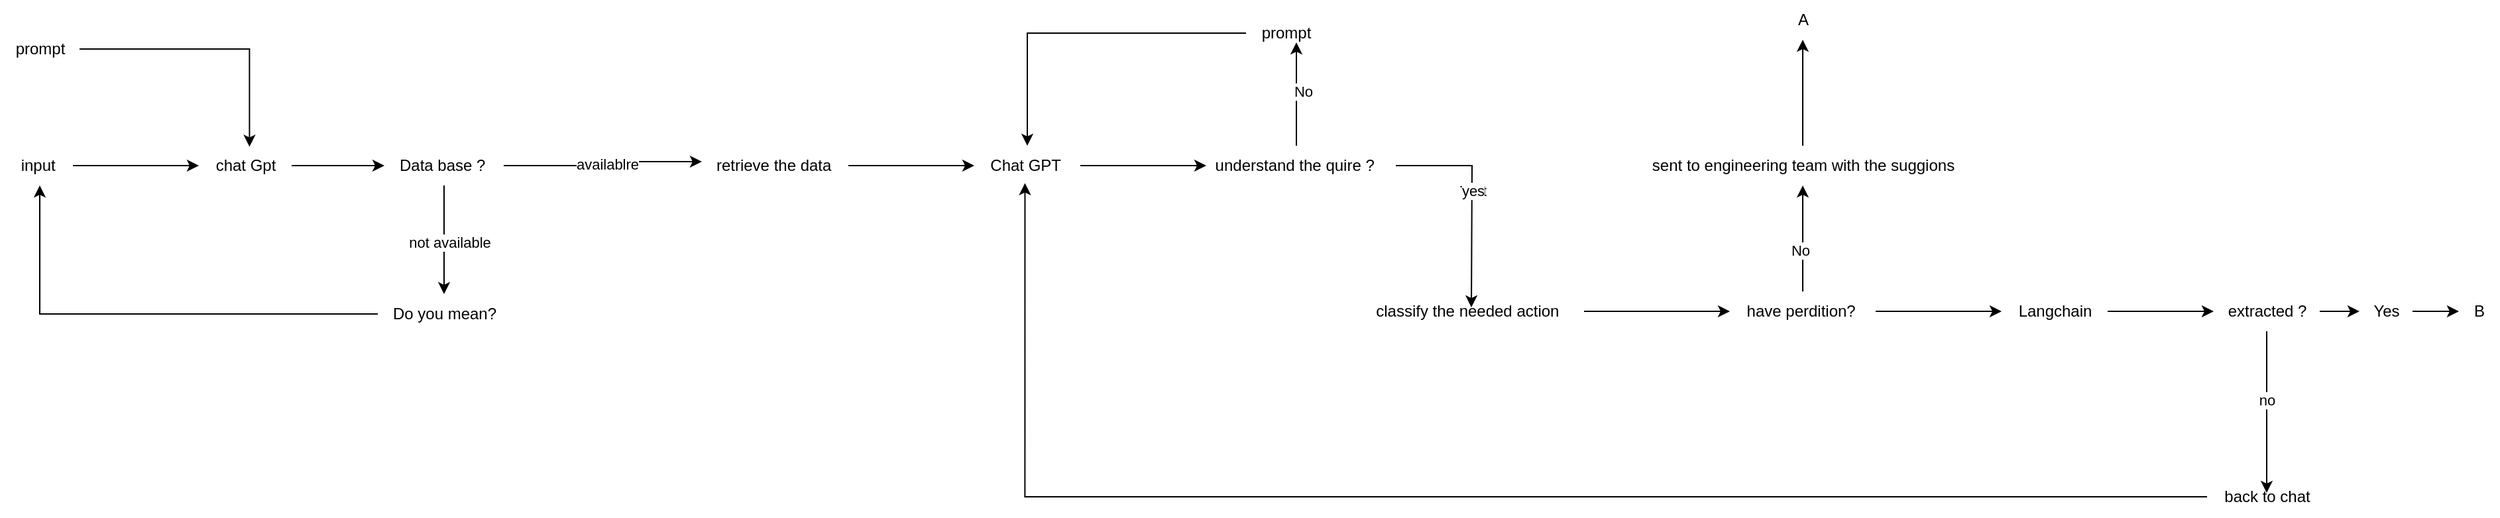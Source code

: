 <mxfile version="25.0.1" pages="3">
  <diagram id="WI9T0HZ2pTsCkuznbFz-" name="basic">
    <mxGraphModel dx="2390" dy="1287" grid="1" gridSize="10" guides="1" tooltips="1" connect="1" arrows="1" fold="1" page="1" pageScale="1" pageWidth="1169" pageHeight="827" math="0" shadow="0">
      <root>
        <mxCell id="0" />
        <mxCell id="1" parent="0" />
        <mxCell id="MdiVk1oz6EMgkoTFwS2X-5" style="edgeStyle=orthogonalEdgeStyle;rounded=0;orthogonalLoop=1;jettySize=auto;html=1;" parent="1" source="MdiVk1oz6EMgkoTFwS2X-1" target="MdiVk1oz6EMgkoTFwS2X-3" edge="1">
          <mxGeometry relative="1" as="geometry" />
        </mxCell>
        <mxCell id="MdiVk1oz6EMgkoTFwS2X-1" value="input&amp;nbsp;" style="text;html=1;align=center;verticalAlign=middle;resizable=0;points=[];autosize=1;strokeColor=none;fillColor=none;" parent="1" vertex="1">
          <mxGeometry x="5" y="208" width="50" height="30" as="geometry" />
        </mxCell>
        <mxCell id="MdiVk1oz6EMgkoTFwS2X-2" value="prompt" style="text;html=1;align=center;verticalAlign=middle;resizable=0;points=[];autosize=1;strokeColor=none;fillColor=none;" parent="1" vertex="1">
          <mxGeometry y="120" width="60" height="30" as="geometry" />
        </mxCell>
        <mxCell id="MdiVk1oz6EMgkoTFwS2X-7" value="" style="edgeStyle=orthogonalEdgeStyle;rounded=0;orthogonalLoop=1;jettySize=auto;html=1;" parent="1" source="MdiVk1oz6EMgkoTFwS2X-3" target="MdiVk1oz6EMgkoTFwS2X-6" edge="1">
          <mxGeometry relative="1" as="geometry" />
        </mxCell>
        <mxCell id="MdiVk1oz6EMgkoTFwS2X-3" value="chat Gpt" style="text;html=1;align=center;verticalAlign=middle;resizable=0;points=[];autosize=1;strokeColor=none;fillColor=none;" parent="1" vertex="1">
          <mxGeometry x="150" y="208" width="70" height="30" as="geometry" />
        </mxCell>
        <mxCell id="MdiVk1oz6EMgkoTFwS2X-4" style="edgeStyle=orthogonalEdgeStyle;rounded=0;orthogonalLoop=1;jettySize=auto;html=1;entryX=0.546;entryY=0.025;entryDx=0;entryDy=0;entryPerimeter=0;" parent="1" source="MdiVk1oz6EMgkoTFwS2X-2" target="MdiVk1oz6EMgkoTFwS2X-3" edge="1">
          <mxGeometry relative="1" as="geometry" />
        </mxCell>
        <mxCell id="MdiVk1oz6EMgkoTFwS2X-9" value="" style="edgeStyle=orthogonalEdgeStyle;rounded=0;orthogonalLoop=1;jettySize=auto;html=1;entryX=-0.005;entryY=0.4;entryDx=0;entryDy=0;entryPerimeter=0;" parent="1" source="MdiVk1oz6EMgkoTFwS2X-6" target="MdiVk1oz6EMgkoTFwS2X-16" edge="1">
          <mxGeometry relative="1" as="geometry">
            <mxPoint x="455" y="223" as="targetPoint" />
          </mxGeometry>
        </mxCell>
        <mxCell id="MdiVk1oz6EMgkoTFwS2X-17" value="availablre" style="edgeLabel;html=1;align=center;verticalAlign=middle;resizable=0;points=[];" parent="MdiVk1oz6EMgkoTFwS2X-9" vertex="1" connectable="0">
          <mxGeometry x="0.055" y="-2" relative="1" as="geometry">
            <mxPoint as="offset" />
          </mxGeometry>
        </mxCell>
        <mxCell id="MdiVk1oz6EMgkoTFwS2X-13" style="edgeStyle=orthogonalEdgeStyle;rounded=0;orthogonalLoop=1;jettySize=auto;html=1;" parent="1" source="MdiVk1oz6EMgkoTFwS2X-6" target="MdiVk1oz6EMgkoTFwS2X-10" edge="1">
          <mxGeometry relative="1" as="geometry" />
        </mxCell>
        <mxCell id="MdiVk1oz6EMgkoTFwS2X-14" value="not available" style="edgeLabel;html=1;align=center;verticalAlign=middle;resizable=0;points=[];" parent="MdiVk1oz6EMgkoTFwS2X-13" vertex="1" connectable="0">
          <mxGeometry x="0.057" y="4" relative="1" as="geometry">
            <mxPoint y="-1" as="offset" />
          </mxGeometry>
        </mxCell>
        <mxCell id="MdiVk1oz6EMgkoTFwS2X-6" value="Data base ?&amp;nbsp;" style="text;html=1;align=center;verticalAlign=middle;resizable=0;points=[];autosize=1;strokeColor=none;fillColor=none;" parent="1" vertex="1">
          <mxGeometry x="290" y="208" width="90" height="30" as="geometry" />
        </mxCell>
        <mxCell id="MdiVk1oz6EMgkoTFwS2X-11" style="edgeStyle=orthogonalEdgeStyle;rounded=0;orthogonalLoop=1;jettySize=auto;html=1;" parent="1" source="MdiVk1oz6EMgkoTFwS2X-10" target="MdiVk1oz6EMgkoTFwS2X-1" edge="1">
          <mxGeometry relative="1" as="geometry" />
        </mxCell>
        <mxCell id="MdiVk1oz6EMgkoTFwS2X-10" value="Do you mean?" style="text;html=1;align=center;verticalAlign=middle;resizable=0;points=[];autosize=1;strokeColor=none;fillColor=none;" parent="1" vertex="1">
          <mxGeometry x="285" y="320" width="100" height="30" as="geometry" />
        </mxCell>
        <mxCell id="MdiVk1oz6EMgkoTFwS2X-23" value="" style="edgeStyle=orthogonalEdgeStyle;rounded=0;orthogonalLoop=1;jettySize=auto;html=1;" parent="1" source="MdiVk1oz6EMgkoTFwS2X-16" target="MdiVk1oz6EMgkoTFwS2X-22" edge="1">
          <mxGeometry relative="1" as="geometry" />
        </mxCell>
        <mxCell id="MdiVk1oz6EMgkoTFwS2X-16" value="retrieve the data&lt;span style=&quot;background-color: initial;&quot;&gt;&amp;nbsp;&lt;/span&gt;" style="text;html=1;align=center;verticalAlign=middle;resizable=0;points=[];autosize=1;strokeColor=none;fillColor=none;" parent="1" vertex="1">
          <mxGeometry x="530" y="208" width="110" height="30" as="geometry" />
        </mxCell>
        <mxCell id="MdiVk1oz6EMgkoTFwS2X-24" style="edgeStyle=orthogonalEdgeStyle;rounded=0;orthogonalLoop=1;jettySize=auto;html=1;" parent="1" source="MdiVk1oz6EMgkoTFwS2X-22" edge="1">
          <mxGeometry relative="1" as="geometry">
            <mxPoint x="910" y="223" as="targetPoint" />
          </mxGeometry>
        </mxCell>
        <mxCell id="MdiVk1oz6EMgkoTFwS2X-22" value="Chat GPT&amp;nbsp;" style="text;html=1;align=center;verticalAlign=middle;resizable=0;points=[];autosize=1;strokeColor=none;fillColor=none;" parent="1" vertex="1">
          <mxGeometry x="735" y="208" width="80" height="30" as="geometry" />
        </mxCell>
        <mxCell id="MdiVk1oz6EMgkoTFwS2X-26" style="edgeStyle=orthogonalEdgeStyle;rounded=0;orthogonalLoop=1;jettySize=auto;html=1;" parent="1" source="MdiVk1oz6EMgkoTFwS2X-25" edge="1">
          <mxGeometry relative="1" as="geometry">
            <mxPoint x="1110" y="330" as="targetPoint" />
          </mxGeometry>
        </mxCell>
        <mxCell id="MdiVk1oz6EMgkoTFwS2X-27" value="Text" style="edgeLabel;html=1;align=center;verticalAlign=middle;resizable=0;points=[];" parent="MdiVk1oz6EMgkoTFwS2X-26" vertex="1" connectable="0">
          <mxGeometry x="-0.064" relative="1" as="geometry">
            <mxPoint y="-1" as="offset" />
          </mxGeometry>
        </mxCell>
        <mxCell id="MdiVk1oz6EMgkoTFwS2X-28" value="yes" style="edgeLabel;html=1;align=center;verticalAlign=middle;resizable=0;points=[];" parent="MdiVk1oz6EMgkoTFwS2X-26" vertex="1" connectable="0">
          <mxGeometry x="-0.064" relative="1" as="geometry">
            <mxPoint y="-1" as="offset" />
          </mxGeometry>
        </mxCell>
        <mxCell id="MdiVk1oz6EMgkoTFwS2X-30" style="edgeStyle=orthogonalEdgeStyle;rounded=0;orthogonalLoop=1;jettySize=auto;html=1;" parent="1" source="MdiVk1oz6EMgkoTFwS2X-25" edge="1">
          <mxGeometry relative="1" as="geometry">
            <mxPoint x="978" y="130" as="targetPoint" />
          </mxGeometry>
        </mxCell>
        <mxCell id="MdiVk1oz6EMgkoTFwS2X-31" value="No" style="edgeLabel;html=1;align=center;verticalAlign=middle;resizable=0;points=[];" parent="MdiVk1oz6EMgkoTFwS2X-30" vertex="1" connectable="0">
          <mxGeometry x="0.062" y="-4" relative="1" as="geometry">
            <mxPoint as="offset" />
          </mxGeometry>
        </mxCell>
        <mxCell id="MdiVk1oz6EMgkoTFwS2X-25" value="understand the quire ?&amp;nbsp;" style="text;html=1;align=center;verticalAlign=middle;resizable=0;points=[];autosize=1;strokeColor=none;fillColor=none;" parent="1" vertex="1">
          <mxGeometry x="903" y="208" width="150" height="30" as="geometry" />
        </mxCell>
        <mxCell id="MdiVk1oz6EMgkoTFwS2X-33" style="edgeStyle=orthogonalEdgeStyle;rounded=0;orthogonalLoop=1;jettySize=auto;html=1;" parent="1" source="MdiVk1oz6EMgkoTFwS2X-32" target="MdiVk1oz6EMgkoTFwS2X-22" edge="1">
          <mxGeometry relative="1" as="geometry" />
        </mxCell>
        <mxCell id="MdiVk1oz6EMgkoTFwS2X-32" value="prompt" style="text;html=1;align=center;verticalAlign=middle;resizable=0;points=[];autosize=1;strokeColor=none;fillColor=none;" parent="1" vertex="1">
          <mxGeometry x="940" y="108" width="60" height="30" as="geometry" />
        </mxCell>
        <mxCell id="MdiVk1oz6EMgkoTFwS2X-38" value="" style="edgeStyle=orthogonalEdgeStyle;rounded=0;orthogonalLoop=1;jettySize=auto;html=1;" parent="1" source="MdiVk1oz6EMgkoTFwS2X-34" target="MdiVk1oz6EMgkoTFwS2X-37" edge="1">
          <mxGeometry relative="1" as="geometry" />
        </mxCell>
        <mxCell id="MdiVk1oz6EMgkoTFwS2X-34" value="classify the needed action&amp;nbsp;&amp;nbsp;" style="text;html=1;align=center;verticalAlign=middle;resizable=0;points=[];autosize=1;strokeColor=none;fillColor=none;" parent="1" vertex="1">
          <mxGeometry x="1025" y="318" width="170" height="30" as="geometry" />
        </mxCell>
        <mxCell id="MdiVk1oz6EMgkoTFwS2X-40" value="" style="edgeStyle=orthogonalEdgeStyle;rounded=0;orthogonalLoop=1;jettySize=auto;html=1;" parent="1" source="MdiVk1oz6EMgkoTFwS2X-37" target="MdiVk1oz6EMgkoTFwS2X-39" edge="1">
          <mxGeometry relative="1" as="geometry" />
        </mxCell>
        <mxCell id="MdiVk1oz6EMgkoTFwS2X-41" value="No" style="edgeLabel;html=1;align=center;verticalAlign=middle;resizable=0;points=[];" parent="MdiVk1oz6EMgkoTFwS2X-40" vertex="1" connectable="0">
          <mxGeometry x="-0.237" y="2" relative="1" as="geometry">
            <mxPoint y="-1" as="offset" />
          </mxGeometry>
        </mxCell>
        <mxCell id="MdiVk1oz6EMgkoTFwS2X-43" value="" style="edgeStyle=orthogonalEdgeStyle;rounded=0;orthogonalLoop=1;jettySize=auto;html=1;" parent="1" source="MdiVk1oz6EMgkoTFwS2X-37" target="MdiVk1oz6EMgkoTFwS2X-42" edge="1">
          <mxGeometry relative="1" as="geometry" />
        </mxCell>
        <mxCell id="MdiVk1oz6EMgkoTFwS2X-37" value="have perdition?&lt;span style=&quot;background-color: initial;&quot;&gt;&amp;nbsp;&lt;/span&gt;" style="text;html=1;align=center;verticalAlign=middle;resizable=0;points=[];autosize=1;strokeColor=none;fillColor=none;" parent="1" vertex="1">
          <mxGeometry x="1305" y="318" width="110" height="30" as="geometry" />
        </mxCell>
        <mxCell id="MdiVk1oz6EMgkoTFwS2X-45" value="" style="edgeStyle=orthogonalEdgeStyle;rounded=0;orthogonalLoop=1;jettySize=auto;html=1;" parent="1" source="MdiVk1oz6EMgkoTFwS2X-39" edge="1">
          <mxGeometry relative="1" as="geometry">
            <mxPoint x="1360" y="128" as="targetPoint" />
          </mxGeometry>
        </mxCell>
        <mxCell id="MdiVk1oz6EMgkoTFwS2X-39" value="sent to engineering team with the suggions" style="text;html=1;align=center;verticalAlign=middle;resizable=0;points=[];autosize=1;strokeColor=none;fillColor=none;" parent="1" vertex="1">
          <mxGeometry x="1235" y="208" width="250" height="30" as="geometry" />
        </mxCell>
        <mxCell id="MdiVk1oz6EMgkoTFwS2X-48" value="" style="edgeStyle=orthogonalEdgeStyle;rounded=0;orthogonalLoop=1;jettySize=auto;html=1;" parent="1" source="MdiVk1oz6EMgkoTFwS2X-42" target="MdiVk1oz6EMgkoTFwS2X-47" edge="1">
          <mxGeometry relative="1" as="geometry" />
        </mxCell>
        <mxCell id="MdiVk1oz6EMgkoTFwS2X-42" value="Langchain" style="text;html=1;align=center;verticalAlign=middle;resizable=0;points=[];autosize=1;strokeColor=none;fillColor=none;" parent="1" vertex="1">
          <mxGeometry x="1510" y="318" width="80" height="30" as="geometry" />
        </mxCell>
        <mxCell id="MdiVk1oz6EMgkoTFwS2X-46" value="A" style="text;html=1;align=center;verticalAlign=middle;resizable=0;points=[];autosize=1;strokeColor=none;fillColor=none;" parent="1" vertex="1">
          <mxGeometry x="1345" y="98" width="30" height="30" as="geometry" />
        </mxCell>
        <mxCell id="MdiVk1oz6EMgkoTFwS2X-49" style="edgeStyle=orthogonalEdgeStyle;rounded=0;orthogonalLoop=1;jettySize=auto;html=1;" parent="1" source="MdiVk1oz6EMgkoTFwS2X-47" edge="1">
          <mxGeometry relative="1" as="geometry">
            <mxPoint x="1710" y="470" as="targetPoint" />
          </mxGeometry>
        </mxCell>
        <mxCell id="MdiVk1oz6EMgkoTFwS2X-55" value="no" style="edgeLabel;html=1;align=center;verticalAlign=middle;resizable=0;points=[];" parent="MdiVk1oz6EMgkoTFwS2X-49" vertex="1" connectable="0">
          <mxGeometry x="-0.131" y="3" relative="1" as="geometry">
            <mxPoint x="-3" y="-1" as="offset" />
          </mxGeometry>
        </mxCell>
        <mxCell id="MdiVk1oz6EMgkoTFwS2X-51" value="" style="edgeStyle=orthogonalEdgeStyle;rounded=0;orthogonalLoop=1;jettySize=auto;html=1;" parent="1" source="MdiVk1oz6EMgkoTFwS2X-64" target="MdiVk1oz6EMgkoTFwS2X-50" edge="1">
          <mxGeometry relative="1" as="geometry" />
        </mxCell>
        <mxCell id="MdiVk1oz6EMgkoTFwS2X-47" value="extracted ?" style="text;html=1;align=center;verticalAlign=middle;resizable=0;points=[];autosize=1;strokeColor=none;fillColor=none;" parent="1" vertex="1">
          <mxGeometry x="1670" y="318" width="80" height="30" as="geometry" />
        </mxCell>
        <mxCell id="MdiVk1oz6EMgkoTFwS2X-50" value="B" style="text;html=1;align=center;verticalAlign=middle;resizable=0;points=[];autosize=1;strokeColor=none;fillColor=none;" parent="1" vertex="1">
          <mxGeometry x="1855" y="318" width="30" height="30" as="geometry" />
        </mxCell>
        <mxCell id="MdiVk1oz6EMgkoTFwS2X-52" value="back to chat" style="text;html=1;align=center;verticalAlign=middle;resizable=0;points=[];autosize=1;strokeColor=none;fillColor=none;" parent="1" vertex="1">
          <mxGeometry x="1665" y="458" width="90" height="30" as="geometry" />
        </mxCell>
        <mxCell id="MdiVk1oz6EMgkoTFwS2X-53" style="edgeStyle=orthogonalEdgeStyle;rounded=0;orthogonalLoop=1;jettySize=auto;html=1;entryX=0.478;entryY=0.942;entryDx=0;entryDy=0;entryPerimeter=0;" parent="1" source="MdiVk1oz6EMgkoTFwS2X-52" target="MdiVk1oz6EMgkoTFwS2X-22" edge="1">
          <mxGeometry relative="1" as="geometry" />
        </mxCell>
        <mxCell id="MdiVk1oz6EMgkoTFwS2X-65" value="" style="edgeStyle=orthogonalEdgeStyle;rounded=0;orthogonalLoop=1;jettySize=auto;html=1;" parent="1" source="MdiVk1oz6EMgkoTFwS2X-47" target="MdiVk1oz6EMgkoTFwS2X-64" edge="1">
          <mxGeometry relative="1" as="geometry">
            <mxPoint x="1750" y="333" as="sourcePoint" />
            <mxPoint x="1855" y="333" as="targetPoint" />
          </mxGeometry>
        </mxCell>
        <mxCell id="MdiVk1oz6EMgkoTFwS2X-64" value="Yes" style="text;html=1;align=center;verticalAlign=middle;resizable=0;points=[];autosize=1;strokeColor=none;fillColor=none;" parent="1" vertex="1">
          <mxGeometry x="1780" y="318" width="40" height="30" as="geometry" />
        </mxCell>
      </root>
    </mxGraphModel>
  </diagram>
  <diagram id="qB6im06y2fwTWG-_lnWr" name="one bot not working">
    <mxGraphModel dx="2643" dy="965" grid="1" gridSize="10" guides="1" tooltips="1" connect="1" arrows="1" fold="1" page="1" pageScale="1" pageWidth="850" pageHeight="1100" math="0" shadow="0">
      <root>
        <mxCell id="0" />
        <mxCell id="1" parent="0" />
        <mxCell id="7RR1qPN_LZL0_2VVASp7-3" value="" style="edgeStyle=orthogonalEdgeStyle;rounded=0;orthogonalLoop=1;jettySize=auto;html=1;" edge="1" parent="1" source="7RR1qPN_LZL0_2VVASp7-1" target="7RR1qPN_LZL0_2VVASp7-2">
          <mxGeometry relative="1" as="geometry" />
        </mxCell>
        <mxCell id="7RR1qPN_LZL0_2VVASp7-1" value="One bot not working" style="ellipse;whiteSpace=wrap;html=1;" vertex="1" parent="1">
          <mxGeometry x="365" y="20" width="120" height="80" as="geometry" />
        </mxCell>
        <mxCell id="7RR1qPN_LZL0_2VVASp7-5" value="" style="edgeStyle=orthogonalEdgeStyle;rounded=0;orthogonalLoop=1;jettySize=auto;html=1;" edge="1" parent="1" source="7RR1qPN_LZL0_2VVASp7-2" target="7RR1qPN_LZL0_2VVASp7-4">
          <mxGeometry relative="1" as="geometry" />
        </mxCell>
        <mxCell id="7RR1qPN_LZL0_2VVASp7-2" value="check the Autoscaling" style="whiteSpace=wrap;html=1;" vertex="1" parent="1">
          <mxGeometry x="365" y="190" width="120" height="60" as="geometry" />
        </mxCell>
        <mxCell id="7RR1qPN_LZL0_2VVASp7-7" value="" style="edgeStyle=orthogonalEdgeStyle;rounded=0;orthogonalLoop=1;jettySize=auto;html=1;" edge="1" parent="1" source="7RR1qPN_LZL0_2VVASp7-4" target="7RR1qPN_LZL0_2VVASp7-6">
          <mxGeometry relative="1" as="geometry" />
        </mxCell>
        <mxCell id="7RR1qPN_LZL0_2VVASp7-10" value="" style="edgeStyle=orthogonalEdgeStyle;rounded=0;orthogonalLoop=1;jettySize=auto;html=1;" edge="1" parent="1" source="7RR1qPN_LZL0_2VVASp7-4" target="7RR1qPN_LZL0_2VVASp7-9">
          <mxGeometry relative="1" as="geometry" />
        </mxCell>
        <mxCell id="7RR1qPN_LZL0_2VVASp7-4" value="correct no. ?" style="rhombus;whiteSpace=wrap;html=1;" vertex="1" parent="1">
          <mxGeometry x="385" y="320" width="80" height="80" as="geometry" />
        </mxCell>
        <mxCell id="7RR1qPN_LZL0_2VVASp7-38" value="" style="edgeStyle=orthogonalEdgeStyle;rounded=0;orthogonalLoop=1;jettySize=auto;html=1;" edge="1" parent="1" source="7RR1qPN_LZL0_2VVASp7-6">
          <mxGeometry relative="1" as="geometry">
            <mxPoint x="585" y="500" as="targetPoint" />
          </mxGeometry>
        </mxCell>
        <mxCell id="7RR1qPN_LZL0_2VVASp7-6" value="no issues" style="whiteSpace=wrap;html=1;" vertex="1" parent="1">
          <mxGeometry x="525" y="330" width="120" height="60" as="geometry" />
        </mxCell>
        <mxCell id="7RR1qPN_LZL0_2VVASp7-8" value="No" style="text;html=1;align=center;verticalAlign=middle;resizable=0;points=[];autosize=1;strokeColor=none;fillColor=none;" vertex="1" parent="1">
          <mxGeometry x="470" y="328" width="40" height="30" as="geometry" />
        </mxCell>
        <mxCell id="7RR1qPN_LZL0_2VVASp7-13" value="" style="edgeStyle=orthogonalEdgeStyle;rounded=0;orthogonalLoop=1;jettySize=auto;html=1;" edge="1" parent="1" source="7RR1qPN_LZL0_2VVASp7-9" target="7RR1qPN_LZL0_2VVASp7-12">
          <mxGeometry relative="1" as="geometry" />
        </mxCell>
        <mxCell id="7RR1qPN_LZL0_2VVASp7-9" value="check AWS short code" style="whiteSpace=wrap;html=1;" vertex="1" parent="1">
          <mxGeometry x="365" y="490" width="120" height="60" as="geometry" />
        </mxCell>
        <mxCell id="7RR1qPN_LZL0_2VVASp7-11" value="yes" style="text;html=1;align=center;verticalAlign=middle;resizable=0;points=[];autosize=1;strokeColor=none;fillColor=none;" vertex="1" parent="1">
          <mxGeometry x="420" y="418" width="40" height="30" as="geometry" />
        </mxCell>
        <mxCell id="7RR1qPN_LZL0_2VVASp7-15" value="" style="edgeStyle=orthogonalEdgeStyle;rounded=0;orthogonalLoop=1;jettySize=auto;html=1;" edge="1" parent="1" source="7RR1qPN_LZL0_2VVASp7-12" target="7RR1qPN_LZL0_2VVASp7-14">
          <mxGeometry relative="1" as="geometry" />
        </mxCell>
        <mxCell id="7RR1qPN_LZL0_2VVASp7-17" value="" style="edgeStyle=orthogonalEdgeStyle;rounded=0;orthogonalLoop=1;jettySize=auto;html=1;" edge="1" parent="1" source="7RR1qPN_LZL0_2VVASp7-12" target="7RR1qPN_LZL0_2VVASp7-16">
          <mxGeometry relative="1" as="geometry" />
        </mxCell>
        <mxCell id="7RR1qPN_LZL0_2VVASp7-19" value="" style="edgeStyle=orthogonalEdgeStyle;rounded=0;orthogonalLoop=1;jettySize=auto;html=1;" edge="1" parent="1" source="7RR1qPN_LZL0_2VVASp7-12" target="7RR1qPN_LZL0_2VVASp7-18">
          <mxGeometry relative="1" as="geometry" />
        </mxCell>
        <mxCell id="7RR1qPN_LZL0_2VVASp7-12" value="machine status" style="rhombus;whiteSpace=wrap;html=1;" vertex="1" parent="1">
          <mxGeometry x="385" y="620" width="80" height="80" as="geometry" />
        </mxCell>
        <mxCell id="7RR1qPN_LZL0_2VVASp7-47" value="" style="edgeStyle=orthogonalEdgeStyle;rounded=0;orthogonalLoop=1;jettySize=auto;html=1;" edge="1" parent="1" source="7RR1qPN_LZL0_2VVASp7-14" target="7RR1qPN_LZL0_2VVASp7-46">
          <mxGeometry relative="1" as="geometry" />
        </mxCell>
        <mxCell id="7RR1qPN_LZL0_2VVASp7-14" value="check queue from kibana" style="whiteSpace=wrap;html=1;" vertex="1" parent="1">
          <mxGeometry x="525" y="630" width="120" height="60" as="geometry" />
        </mxCell>
        <mxCell id="7RR1qPN_LZL0_2VVASp7-45" value="" style="edgeStyle=orthogonalEdgeStyle;rounded=0;orthogonalLoop=1;jettySize=auto;html=1;" edge="1" parent="1" source="7RR1qPN_LZL0_2VVASp7-16" target="7RR1qPN_LZL0_2VVASp7-44">
          <mxGeometry relative="1" as="geometry" />
        </mxCell>
        <mxCell id="7RR1qPN_LZL0_2VVASp7-16" value="check logs" style="whiteSpace=wrap;html=1;" vertex="1" parent="1">
          <mxGeometry x="365" y="790" width="120" height="60" as="geometry" />
        </mxCell>
        <mxCell id="7RR1qPN_LZL0_2VVASp7-24" value="" style="edgeStyle=orthogonalEdgeStyle;rounded=0;orthogonalLoop=1;jettySize=auto;html=1;" edge="1" parent="1" source="7RR1qPN_LZL0_2VVASp7-18" target="7RR1qPN_LZL0_2VVASp7-23">
          <mxGeometry relative="1" as="geometry" />
        </mxCell>
        <mxCell id="7RR1qPN_LZL0_2VVASp7-18" value="check spinup time" style="whiteSpace=wrap;html=1;" vertex="1" parent="1">
          <mxGeometry x="205" y="630" width="120" height="60" as="geometry" />
        </mxCell>
        <mxCell id="7RR1qPN_LZL0_2VVASp7-20" value="spinning up" style="text;html=1;align=center;verticalAlign=middle;resizable=0;points=[];autosize=1;strokeColor=none;fillColor=none;" vertex="1" parent="1">
          <mxGeometry x="320" y="630" width="80" height="30" as="geometry" />
        </mxCell>
        <mxCell id="7RR1qPN_LZL0_2VVASp7-21" value="not working" style="text;html=1;align=center;verticalAlign=middle;resizable=0;points=[];autosize=1;strokeColor=none;fillColor=none;" vertex="1" parent="1">
          <mxGeometry x="450" y="628" width="80" height="30" as="geometry" />
        </mxCell>
        <mxCell id="7RR1qPN_LZL0_2VVASp7-22" value="working" style="text;html=1;align=center;verticalAlign=middle;resizable=0;points=[];autosize=1;strokeColor=none;fillColor=none;" vertex="1" parent="1">
          <mxGeometry x="420" y="728" width="60" height="30" as="geometry" />
        </mxCell>
        <mxCell id="7RR1qPN_LZL0_2VVASp7-26" value="" style="edgeStyle=orthogonalEdgeStyle;rounded=0;orthogonalLoop=1;jettySize=auto;html=1;" edge="1" parent="1" source="7RR1qPN_LZL0_2VVASp7-23" target="7RR1qPN_LZL0_2VVASp7-25">
          <mxGeometry relative="1" as="geometry" />
        </mxCell>
        <mxCell id="7RR1qPN_LZL0_2VVASp7-30" value="" style="edgeStyle=orthogonalEdgeStyle;rounded=0;orthogonalLoop=1;jettySize=auto;html=1;" edge="1" parent="1" source="7RR1qPN_LZL0_2VVASp7-23" target="7RR1qPN_LZL0_2VVASp7-29">
          <mxGeometry relative="1" as="geometry" />
        </mxCell>
        <mxCell id="7RR1qPN_LZL0_2VVASp7-23" value="more than 1 hr ?" style="rhombus;whiteSpace=wrap;html=1;" vertex="1" parent="1">
          <mxGeometry x="25" y="620" width="80" height="80" as="geometry" />
        </mxCell>
        <mxCell id="7RR1qPN_LZL0_2VVASp7-43" style="edgeStyle=orthogonalEdgeStyle;rounded=0;orthogonalLoop=1;jettySize=auto;html=1;entryX=0.5;entryY=0;entryDx=0;entryDy=0;" edge="1" parent="1" source="7RR1qPN_LZL0_2VVASp7-25" target="7RR1qPN_LZL0_2VVASp7-42">
          <mxGeometry relative="1" as="geometry" />
        </mxCell>
        <mxCell id="7RR1qPN_LZL0_2VVASp7-25" value="spinning up and no issue" style="whiteSpace=wrap;html=1;" vertex="1" parent="1">
          <mxGeometry x="5" y="790" width="120" height="60" as="geometry" />
        </mxCell>
        <mxCell id="7RR1qPN_LZL0_2VVASp7-34" value="" style="edgeStyle=orthogonalEdgeStyle;rounded=0;orthogonalLoop=1;jettySize=auto;html=1;" edge="1" parent="1" source="7RR1qPN_LZL0_2VVASp7-29" target="7RR1qPN_LZL0_2VVASp7-33">
          <mxGeometry relative="1" as="geometry" />
        </mxCell>
        <mxCell id="7RR1qPN_LZL0_2VVASp7-29" value="stuck" style="whiteSpace=wrap;html=1;" vertex="1" parent="1">
          <mxGeometry x="-155" y="630" width="120" height="60" as="geometry" />
        </mxCell>
        <mxCell id="7RR1qPN_LZL0_2VVASp7-31" value="yes" style="text;html=1;align=center;verticalAlign=middle;resizable=0;points=[];autosize=1;strokeColor=none;fillColor=none;" vertex="1" parent="1">
          <mxGeometry x="-20" y="628" width="40" height="30" as="geometry" />
        </mxCell>
        <mxCell id="7RR1qPN_LZL0_2VVASp7-32" value="no" style="text;html=1;align=center;verticalAlign=middle;resizable=0;points=[];autosize=1;strokeColor=none;fillColor=none;" vertex="1" parent="1">
          <mxGeometry x="70" y="718" width="40" height="30" as="geometry" />
        </mxCell>
        <mxCell id="7RR1qPN_LZL0_2VVASp7-36" value="" style="edgeStyle=orthogonalEdgeStyle;rounded=0;orthogonalLoop=1;jettySize=auto;html=1;" edge="1" parent="1" source="7RR1qPN_LZL0_2VVASp7-33">
          <mxGeometry relative="1" as="geometry">
            <mxPoint x="-95" y="910" as="targetPoint" />
          </mxGeometry>
        </mxCell>
        <mxCell id="7RR1qPN_LZL0_2VVASp7-33" value="kill and monitor" style="shape=process;whiteSpace=wrap;html=1;backgroundOutline=1;" vertex="1" parent="1">
          <mxGeometry x="-155" y="770" width="120" height="60" as="geometry" />
        </mxCell>
        <mxCell id="7RR1qPN_LZL0_2VVASp7-39" value="end" style="ellipse;whiteSpace=wrap;html=1;" vertex="1" parent="1">
          <mxGeometry x="525" y="500" width="120" height="80" as="geometry" />
        </mxCell>
        <mxCell id="7RR1qPN_LZL0_2VVASp7-41" value="end" style="ellipse;whiteSpace=wrap;html=1;" vertex="1" parent="1">
          <mxGeometry x="-160" y="910" width="120" height="80" as="geometry" />
        </mxCell>
        <mxCell id="7RR1qPN_LZL0_2VVASp7-42" value="end" style="ellipse;whiteSpace=wrap;html=1;" vertex="1" parent="1">
          <mxGeometry x="5" y="910" width="120" height="80" as="geometry" />
        </mxCell>
        <mxCell id="7RR1qPN_LZL0_2VVASp7-64" value="" style="edgeStyle=orthogonalEdgeStyle;rounded=0;orthogonalLoop=1;jettySize=auto;html=1;entryX=0.5;entryY=0;entryDx=0;entryDy=0;" edge="1" parent="1" source="7RR1qPN_LZL0_2VVASp7-44" target="7RR1qPN_LZL0_2VVASp7-89">
          <mxGeometry relative="1" as="geometry">
            <mxPoint x="425" y="1090.0" as="targetPoint" />
          </mxGeometry>
        </mxCell>
        <mxCell id="7RR1qPN_LZL0_2VVASp7-66" value="" style="edgeStyle=orthogonalEdgeStyle;rounded=0;orthogonalLoop=1;jettySize=auto;html=1;" edge="1" parent="1" source="7RR1qPN_LZL0_2VVASp7-44" target="7RR1qPN_LZL0_2VVASp7-59">
          <mxGeometry relative="1" as="geometry" />
        </mxCell>
        <mxCell id="7RR1qPN_LZL0_2VVASp7-93" style="edgeStyle=orthogonalEdgeStyle;rounded=0;orthogonalLoop=1;jettySize=auto;html=1;entryX=1;entryY=0.5;entryDx=0;entryDy=0;" edge="1" parent="1" source="7RR1qPN_LZL0_2VVASp7-44" target="7RR1qPN_LZL0_2VVASp7-92">
          <mxGeometry relative="1" as="geometry" />
        </mxCell>
        <mxCell id="7RR1qPN_LZL0_2VVASp7-44" value="item in progress long time?" style="rhombus;whiteSpace=wrap;html=1;" vertex="1" parent="1">
          <mxGeometry x="385" y="920" width="80" height="80" as="geometry" />
        </mxCell>
        <mxCell id="7RR1qPN_LZL0_2VVASp7-53" value="" style="edgeStyle=orthogonalEdgeStyle;rounded=0;orthogonalLoop=1;jettySize=auto;html=1;" edge="1" parent="1" source="7RR1qPN_LZL0_2VVASp7-46">
          <mxGeometry relative="1" as="geometry">
            <mxPoint x="685" y="800" as="targetPoint" />
          </mxGeometry>
        </mxCell>
        <mxCell id="7RR1qPN_LZL0_2VVASp7-60" value="" style="edgeStyle=orthogonalEdgeStyle;rounded=0;orthogonalLoop=1;jettySize=auto;html=1;" edge="1" parent="1" source="7RR1qPN_LZL0_2VVASp7-46" target="7RR1qPN_LZL0_2VVASp7-59">
          <mxGeometry relative="1" as="geometry" />
        </mxCell>
        <mxCell id="7RR1qPN_LZL0_2VVASp7-46" value="enough items?" style="rhombus;whiteSpace=wrap;html=1;" vertex="1" parent="1">
          <mxGeometry x="545" y="760" width="80" height="80" as="geometry" />
        </mxCell>
        <mxCell id="7RR1qPN_LZL0_2VVASp7-54" value="yes" style="text;html=1;align=center;verticalAlign=middle;resizable=0;points=[];autosize=1;strokeColor=none;fillColor=none;" vertex="1" parent="1">
          <mxGeometry x="630" y="768" width="40" height="30" as="geometry" />
        </mxCell>
        <mxCell id="7RR1qPN_LZL0_2VVASp7-57" style="edgeStyle=orthogonalEdgeStyle;rounded=0;orthogonalLoop=1;jettySize=auto;html=1;" edge="1" parent="1" source="7RR1qPN_LZL0_2VVASp7-55">
          <mxGeometry relative="1" as="geometry">
            <mxPoint x="750" y="890" as="targetPoint" />
          </mxGeometry>
        </mxCell>
        <mxCell id="7RR1qPN_LZL0_2VVASp7-55" value="send to eng" style="shape=process;whiteSpace=wrap;html=1;backgroundOutline=1;" vertex="1" parent="1">
          <mxGeometry x="690" y="768" width="120" height="60" as="geometry" />
        </mxCell>
        <mxCell id="7RR1qPN_LZL0_2VVASp7-58" value="end" style="ellipse;whiteSpace=wrap;html=1;" vertex="1" parent="1">
          <mxGeometry x="690" y="890" width="120" height="80" as="geometry" />
        </mxCell>
        <mxCell id="7RR1qPN_LZL0_2VVASp7-61" style="edgeStyle=orthogonalEdgeStyle;rounded=0;orthogonalLoop=1;jettySize=auto;html=1;entryX=0;entryY=0.5;entryDx=0;entryDy=0;" edge="1" parent="1" source="7RR1qPN_LZL0_2VVASp7-59" target="7RR1qPN_LZL0_2VVASp7-58">
          <mxGeometry relative="1" as="geometry" />
        </mxCell>
        <mxCell id="7RR1qPN_LZL0_2VVASp7-59" value="no issue" style="whiteSpace=wrap;html=1;" vertex="1" parent="1">
          <mxGeometry x="545" y="900" width="120" height="60" as="geometry" />
        </mxCell>
        <mxCell id="7RR1qPN_LZL0_2VVASp7-62" value="no" style="text;html=1;align=center;verticalAlign=middle;resizable=0;points=[];autosize=1;strokeColor=none;fillColor=none;" vertex="1" parent="1">
          <mxGeometry x="580" y="848" width="40" height="30" as="geometry" />
        </mxCell>
        <mxCell id="7RR1qPN_LZL0_2VVASp7-65" value="yes" style="text;html=1;align=center;verticalAlign=middle;resizable=0;points=[];autosize=1;strokeColor=none;fillColor=none;" vertex="1" parent="1">
          <mxGeometry x="430" y="1030" width="40" height="30" as="geometry" />
        </mxCell>
        <mxCell id="7RR1qPN_LZL0_2VVASp7-67" value="short time" style="text;html=1;align=center;verticalAlign=middle;resizable=0;points=[];autosize=1;strokeColor=none;fillColor=none;" vertex="1" parent="1">
          <mxGeometry x="440" y="928" width="80" height="30" as="geometry" />
        </mxCell>
        <mxCell id="7RR1qPN_LZL0_2VVASp7-78" value="" style="edgeStyle=orthogonalEdgeStyle;rounded=0;orthogonalLoop=1;jettySize=auto;html=1;" edge="1" parent="1" source="7RR1qPN_LZL0_2VVASp7-69" target="7RR1qPN_LZL0_2VVASp7-77">
          <mxGeometry relative="1" as="geometry" />
        </mxCell>
        <mxCell id="7RR1qPN_LZL0_2VVASp7-69" value="check assets" style="whiteSpace=wrap;html=1;" vertex="1" parent="1">
          <mxGeometry x="165" y="1210" width="120" height="60" as="geometry" />
        </mxCell>
        <mxCell id="7RR1qPN_LZL0_2VVASp7-71" value="no items" style="text;html=1;align=center;verticalAlign=middle;resizable=0;points=[];autosize=1;strokeColor=none;fillColor=none;" vertex="1" parent="1">
          <mxGeometry x="325" y="928" width="70" height="30" as="geometry" />
        </mxCell>
        <mxCell id="7RR1qPN_LZL0_2VVASp7-72" style="edgeStyle=orthogonalEdgeStyle;rounded=0;orthogonalLoop=1;jettySize=auto;html=1;" edge="1" parent="1" source="7RR1qPN_LZL0_2VVASp7-73">
          <mxGeometry relative="1" as="geometry">
            <mxPoint x="425" y="1442" as="targetPoint" />
          </mxGeometry>
        </mxCell>
        <mxCell id="7RR1qPN_LZL0_2VVASp7-73" value="send to eng" style="shape=process;whiteSpace=wrap;html=1;backgroundOutline=1;" vertex="1" parent="1">
          <mxGeometry x="365" y="1320" width="120" height="60" as="geometry" />
        </mxCell>
        <mxCell id="7RR1qPN_LZL0_2VVASp7-74" value="end" style="ellipse;whiteSpace=wrap;html=1;" vertex="1" parent="1">
          <mxGeometry x="365" y="1442" width="120" height="80" as="geometry" />
        </mxCell>
        <mxCell id="7RR1qPN_LZL0_2VVASp7-80" value="" style="edgeStyle=orthogonalEdgeStyle;rounded=0;orthogonalLoop=1;jettySize=auto;html=1;" edge="1" parent="1" source="7RR1qPN_LZL0_2VVASp7-77" target="7RR1qPN_LZL0_2VVASp7-79">
          <mxGeometry relative="1" as="geometry" />
        </mxCell>
        <mxCell id="7RR1qPN_LZL0_2VVASp7-82" style="edgeStyle=orthogonalEdgeStyle;rounded=0;orthogonalLoop=1;jettySize=auto;html=1;entryX=0;entryY=0.5;entryDx=0;entryDy=0;" edge="1" parent="1" source="7RR1qPN_LZL0_2VVASp7-77" target="7RR1qPN_LZL0_2VVASp7-73">
          <mxGeometry relative="1" as="geometry">
            <mxPoint x="325" y="1630" as="targetPoint" />
          </mxGeometry>
        </mxCell>
        <mxCell id="7RR1qPN_LZL0_2VVASp7-77" value="issue?" style="rhombus;whiteSpace=wrap;html=1;" vertex="1" parent="1">
          <mxGeometry x="185" y="1340" width="80" height="80" as="geometry" />
        </mxCell>
        <mxCell id="7RR1qPN_LZL0_2VVASp7-101" style="edgeStyle=orthogonalEdgeStyle;rounded=0;orthogonalLoop=1;jettySize=auto;html=1;entryX=0;entryY=0.5;entryDx=0;entryDy=0;" edge="1" parent="1" source="7RR1qPN_LZL0_2VVASp7-79" target="7RR1qPN_LZL0_2VVASp7-74">
          <mxGeometry relative="1" as="geometry">
            <Array as="points">
              <mxPoint x="60" y="1482" />
            </Array>
          </mxGeometry>
        </mxCell>
        <mxCell id="7RR1qPN_LZL0_2VVASp7-79" value="reset the asset" style="whiteSpace=wrap;html=1;" vertex="1" parent="1">
          <mxGeometry x="5" y="1350" width="120" height="60" as="geometry" />
        </mxCell>
        <mxCell id="7RR1qPN_LZL0_2VVASp7-81" value="yes" style="text;html=1;align=center;verticalAlign=middle;resizable=0;points=[];autosize=1;strokeColor=none;fillColor=none;" vertex="1" parent="1">
          <mxGeometry x="130" y="1358" width="40" height="30" as="geometry" />
        </mxCell>
        <mxCell id="7RR1qPN_LZL0_2VVASp7-83" value="no" style="text;html=1;align=center;verticalAlign=middle;resizable=0;points=[];autosize=1;strokeColor=none;fillColor=none;" vertex="1" parent="1">
          <mxGeometry x="260" y="1348" width="40" height="30" as="geometry" />
        </mxCell>
        <mxCell id="7RR1qPN_LZL0_2VVASp7-91" style="edgeStyle=orthogonalEdgeStyle;rounded=0;orthogonalLoop=1;jettySize=auto;html=1;entryX=0.5;entryY=0;entryDx=0;entryDy=0;" edge="1" parent="1" source="7RR1qPN_LZL0_2VVASp7-89" target="7RR1qPN_LZL0_2VVASp7-73">
          <mxGeometry relative="1" as="geometry" />
        </mxCell>
        <mxCell id="7RR1qPN_LZL0_2VVASp7-89" value="check logs" style="whiteSpace=wrap;html=1;" vertex="1" parent="1">
          <mxGeometry x="365" y="1200" width="120" height="60" as="geometry" />
        </mxCell>
        <mxCell id="7RR1qPN_LZL0_2VVASp7-95" value="" style="edgeStyle=orthogonalEdgeStyle;rounded=0;orthogonalLoop=1;jettySize=auto;html=1;" edge="1" parent="1" source="7RR1qPN_LZL0_2VVASp7-92" target="7RR1qPN_LZL0_2VVASp7-94">
          <mxGeometry relative="1" as="geometry" />
        </mxCell>
        <mxCell id="7RR1qPN_LZL0_2VVASp7-92" value="check logs" style="whiteSpace=wrap;html=1;" vertex="1" parent="1">
          <mxGeometry x="165" y="930" width="120" height="60" as="geometry" />
        </mxCell>
        <mxCell id="7RR1qPN_LZL0_2VVASp7-96" style="edgeStyle=orthogonalEdgeStyle;rounded=0;orthogonalLoop=1;jettySize=auto;html=1;entryX=0.5;entryY=0;entryDx=0;entryDy=0;" edge="1" parent="1" source="7RR1qPN_LZL0_2VVASp7-94" target="7RR1qPN_LZL0_2VVASp7-69">
          <mxGeometry relative="1" as="geometry" />
        </mxCell>
        <mxCell id="7RR1qPN_LZL0_2VVASp7-99" value="" style="edgeStyle=orthogonalEdgeStyle;rounded=0;orthogonalLoop=1;jettySize=auto;html=1;" edge="1" parent="1" source="7RR1qPN_LZL0_2VVASp7-94">
          <mxGeometry relative="1" as="geometry">
            <mxPoint x="125" y="1100" as="targetPoint" />
          </mxGeometry>
        </mxCell>
        <mxCell id="7RR1qPN_LZL0_2VVASp7-94" value="issue found" style="rhombus;whiteSpace=wrap;html=1;" vertex="1" parent="1">
          <mxGeometry x="185" y="1060" width="80" height="80" as="geometry" />
        </mxCell>
        <mxCell id="7RR1qPN_LZL0_2VVASp7-97" value="no" style="text;html=1;align=center;verticalAlign=middle;resizable=0;points=[];autosize=1;strokeColor=none;fillColor=none;" vertex="1" parent="1">
          <mxGeometry x="220" y="1168" width="40" height="30" as="geometry" />
        </mxCell>
        <mxCell id="7RR1qPN_LZL0_2VVASp7-100" value="yes" style="text;html=1;align=center;verticalAlign=middle;resizable=0;points=[];autosize=1;strokeColor=none;fillColor=none;" vertex="1" parent="1">
          <mxGeometry x="140" y="1068" width="40" height="30" as="geometry" />
        </mxCell>
        <mxCell id="7RR1qPN_LZL0_2VVASp7-102" style="edgeStyle=orthogonalEdgeStyle;rounded=0;orthogonalLoop=1;jettySize=auto;html=1;" edge="1" parent="1" source="7RR1qPN_LZL0_2VVASp7-103">
          <mxGeometry relative="1" as="geometry">
            <mxPoint x="60" y="1192" as="targetPoint" />
          </mxGeometry>
        </mxCell>
        <mxCell id="7RR1qPN_LZL0_2VVASp7-103" value="send to eng" style="shape=process;whiteSpace=wrap;html=1;backgroundOutline=1;" vertex="1" parent="1">
          <mxGeometry y="1070" width="120" height="60" as="geometry" />
        </mxCell>
        <mxCell id="7RR1qPN_LZL0_2VVASp7-104" value="end" style="ellipse;whiteSpace=wrap;html=1;" vertex="1" parent="1">
          <mxGeometry y="1192" width="120" height="80" as="geometry" />
        </mxCell>
      </root>
    </mxGraphModel>
  </diagram>
  <diagram id="V11BwJPkFF8yKme91R0h" name="bot totally down">
    <mxGraphModel dx="4568" dy="1544" grid="1" gridSize="10" guides="1" tooltips="1" connect="1" arrows="1" fold="1" page="1" pageScale="1" pageWidth="850" pageHeight="1100" math="0" shadow="0">
      <root>
        <mxCell id="0" />
        <mxCell id="1" parent="0" />
        <mxCell id="vhSgzX-HlqPCGnvYKWyy-3" value="" style="edgeStyle=orthogonalEdgeStyle;rounded=0;orthogonalLoop=1;jettySize=auto;html=1;" edge="1" parent="1" source="vhSgzX-HlqPCGnvYKWyy-4" target="vhSgzX-HlqPCGnvYKWyy-7">
          <mxGeometry relative="1" as="geometry" />
        </mxCell>
        <mxCell id="vhSgzX-HlqPCGnvYKWyy-4" value="check the Autoscaling" style="whiteSpace=wrap;html=1;" vertex="1" parent="1">
          <mxGeometry x="265" y="480" width="120" height="60" as="geometry" />
        </mxCell>
        <mxCell id="vhSgzX-HlqPCGnvYKWyy-5" value="" style="edgeStyle=orthogonalEdgeStyle;rounded=0;orthogonalLoop=1;jettySize=auto;html=1;" edge="1" parent="1" source="vhSgzX-HlqPCGnvYKWyy-7">
          <mxGeometry relative="1" as="geometry">
            <mxPoint x="425" y="650.0" as="targetPoint" />
          </mxGeometry>
        </mxCell>
        <mxCell id="vhSgzX-HlqPCGnvYKWyy-6" value="" style="edgeStyle=orthogonalEdgeStyle;rounded=0;orthogonalLoop=1;jettySize=auto;html=1;" edge="1" parent="1" source="vhSgzX-HlqPCGnvYKWyy-7" target="vhSgzX-HlqPCGnvYKWyy-12">
          <mxGeometry relative="1" as="geometry" />
        </mxCell>
        <mxCell id="vhSgzX-HlqPCGnvYKWyy-7" value="should work?" style="rhombus;whiteSpace=wrap;html=1;" vertex="1" parent="1">
          <mxGeometry x="285" y="610" width="80" height="80" as="geometry" />
        </mxCell>
        <mxCell id="vhSgzX-HlqPCGnvYKWyy-10" value="No" style="text;html=1;align=center;verticalAlign=middle;resizable=0;points=[];autosize=1;strokeColor=none;fillColor=none;" vertex="1" parent="1">
          <mxGeometry x="370" y="618" width="40" height="30" as="geometry" />
        </mxCell>
        <mxCell id="vhSgzX-HlqPCGnvYKWyy-11" value="" style="edgeStyle=orthogonalEdgeStyle;rounded=0;orthogonalLoop=1;jettySize=auto;html=1;" edge="1" parent="1" source="vhSgzX-HlqPCGnvYKWyy-12" target="vhSgzX-HlqPCGnvYKWyy-17">
          <mxGeometry relative="1" as="geometry" />
        </mxCell>
        <mxCell id="vhSgzX-HlqPCGnvYKWyy-12" value="check AWS short code" style="whiteSpace=wrap;html=1;" vertex="1" parent="1">
          <mxGeometry x="265" y="780" width="120" height="60" as="geometry" />
        </mxCell>
        <mxCell id="vhSgzX-HlqPCGnvYKWyy-13" value="yes" style="text;html=1;align=center;verticalAlign=middle;resizable=0;points=[];autosize=1;strokeColor=none;fillColor=none;" vertex="1" parent="1">
          <mxGeometry x="285" y="708" width="40" height="30" as="geometry" />
        </mxCell>
        <mxCell id="vhSgzX-HlqPCGnvYKWyy-14" value="" style="edgeStyle=orthogonalEdgeStyle;rounded=0;orthogonalLoop=1;jettySize=auto;html=1;entryX=0.5;entryY=0;entryDx=0;entryDy=0;" edge="1" parent="1" source="vhSgzX-HlqPCGnvYKWyy-17" target="vhSgzX-HlqPCGnvYKWyy-50">
          <mxGeometry relative="1" as="geometry">
            <mxPoint x="425" y="950" as="targetPoint" />
          </mxGeometry>
        </mxCell>
        <mxCell id="vhSgzX-HlqPCGnvYKWyy-15" value="" style="edgeStyle=orthogonalEdgeStyle;rounded=0;orthogonalLoop=1;jettySize=auto;html=1;" edge="1" parent="1" source="vhSgzX-HlqPCGnvYKWyy-17" target="vhSgzX-HlqPCGnvYKWyy-21">
          <mxGeometry relative="1" as="geometry" />
        </mxCell>
        <mxCell id="vhSgzX-HlqPCGnvYKWyy-16" value="" style="edgeStyle=orthogonalEdgeStyle;rounded=0;orthogonalLoop=1;jettySize=auto;html=1;" edge="1" parent="1" source="vhSgzX-HlqPCGnvYKWyy-17" target="vhSgzX-HlqPCGnvYKWyy-23">
          <mxGeometry relative="1" as="geometry" />
        </mxCell>
        <mxCell id="vhSgzX-HlqPCGnvYKWyy-17" value="machine status" style="rhombus;whiteSpace=wrap;html=1;" vertex="1" parent="1">
          <mxGeometry x="285" y="910" width="80" height="80" as="geometry" />
        </mxCell>
        <mxCell id="vhSgzX-HlqPCGnvYKWyy-20" value="" style="edgeStyle=orthogonalEdgeStyle;rounded=0;orthogonalLoop=1;jettySize=auto;html=1;" edge="1" parent="1" source="vhSgzX-HlqPCGnvYKWyy-21" target="vhSgzX-HlqPCGnvYKWyy-44">
          <mxGeometry relative="1" as="geometry" />
        </mxCell>
        <mxCell id="vhSgzX-HlqPCGnvYKWyy-21" value="check logs" style="whiteSpace=wrap;html=1;" vertex="1" parent="1">
          <mxGeometry x="265" y="1080" width="120" height="60" as="geometry" />
        </mxCell>
        <mxCell id="vhSgzX-HlqPCGnvYKWyy-22" value="" style="edgeStyle=orthogonalEdgeStyle;rounded=0;orthogonalLoop=1;jettySize=auto;html=1;" edge="1" parent="1" source="vhSgzX-HlqPCGnvYKWyy-23" target="vhSgzX-HlqPCGnvYKWyy-29">
          <mxGeometry relative="1" as="geometry" />
        </mxCell>
        <mxCell id="vhSgzX-HlqPCGnvYKWyy-23" value="check spinup time" style="whiteSpace=wrap;html=1;" vertex="1" parent="1">
          <mxGeometry x="105" y="920" width="120" height="60" as="geometry" />
        </mxCell>
        <mxCell id="vhSgzX-HlqPCGnvYKWyy-24" value="spinning up" style="text;html=1;align=center;verticalAlign=middle;resizable=0;points=[];autosize=1;strokeColor=none;fillColor=none;" vertex="1" parent="1">
          <mxGeometry x="220" y="920" width="80" height="30" as="geometry" />
        </mxCell>
        <mxCell id="vhSgzX-HlqPCGnvYKWyy-25" value="not working" style="text;html=1;align=center;verticalAlign=middle;resizable=0;points=[];autosize=1;strokeColor=none;fillColor=none;" vertex="1" parent="1">
          <mxGeometry x="350" y="918" width="80" height="30" as="geometry" />
        </mxCell>
        <mxCell id="vhSgzX-HlqPCGnvYKWyy-26" value="working" style="text;html=1;align=center;verticalAlign=middle;resizable=0;points=[];autosize=1;strokeColor=none;fillColor=none;" vertex="1" parent="1">
          <mxGeometry x="320" y="1018" width="60" height="30" as="geometry" />
        </mxCell>
        <mxCell id="vhSgzX-HlqPCGnvYKWyy-27" value="" style="edgeStyle=orthogonalEdgeStyle;rounded=0;orthogonalLoop=1;jettySize=auto;html=1;" edge="1" parent="1" source="vhSgzX-HlqPCGnvYKWyy-29" target="vhSgzX-HlqPCGnvYKWyy-31">
          <mxGeometry relative="1" as="geometry" />
        </mxCell>
        <mxCell id="vhSgzX-HlqPCGnvYKWyy-28" value="" style="edgeStyle=orthogonalEdgeStyle;rounded=0;orthogonalLoop=1;jettySize=auto;html=1;" edge="1" parent="1" source="vhSgzX-HlqPCGnvYKWyy-29" target="vhSgzX-HlqPCGnvYKWyy-33">
          <mxGeometry relative="1" as="geometry" />
        </mxCell>
        <mxCell id="vhSgzX-HlqPCGnvYKWyy-29" value="more than 1 hr ?" style="rhombus;whiteSpace=wrap;html=1;" vertex="1" parent="1">
          <mxGeometry x="-75" y="910" width="80" height="80" as="geometry" />
        </mxCell>
        <mxCell id="vhSgzX-HlqPCGnvYKWyy-30" style="edgeStyle=orthogonalEdgeStyle;rounded=0;orthogonalLoop=1;jettySize=auto;html=1;entryX=0.5;entryY=0;entryDx=0;entryDy=0;" edge="1" parent="1" source="vhSgzX-HlqPCGnvYKWyy-31" target="vhSgzX-HlqPCGnvYKWyy-40">
          <mxGeometry relative="1" as="geometry" />
        </mxCell>
        <mxCell id="vhSgzX-HlqPCGnvYKWyy-31" value="spinning up and no issue" style="whiteSpace=wrap;html=1;" vertex="1" parent="1">
          <mxGeometry x="-95" y="1080" width="120" height="60" as="geometry" />
        </mxCell>
        <mxCell id="vhSgzX-HlqPCGnvYKWyy-32" value="" style="edgeStyle=orthogonalEdgeStyle;rounded=0;orthogonalLoop=1;jettySize=auto;html=1;" edge="1" parent="1" source="vhSgzX-HlqPCGnvYKWyy-33" target="vhSgzX-HlqPCGnvYKWyy-37">
          <mxGeometry relative="1" as="geometry" />
        </mxCell>
        <mxCell id="vhSgzX-HlqPCGnvYKWyy-33" value="stuck" style="whiteSpace=wrap;html=1;" vertex="1" parent="1">
          <mxGeometry x="-255" y="920" width="120" height="60" as="geometry" />
        </mxCell>
        <mxCell id="vhSgzX-HlqPCGnvYKWyy-34" value="yes" style="text;html=1;align=center;verticalAlign=middle;resizable=0;points=[];autosize=1;strokeColor=none;fillColor=none;" vertex="1" parent="1">
          <mxGeometry x="-120" y="918" width="40" height="30" as="geometry" />
        </mxCell>
        <mxCell id="vhSgzX-HlqPCGnvYKWyy-35" value="no" style="text;html=1;align=center;verticalAlign=middle;resizable=0;points=[];autosize=1;strokeColor=none;fillColor=none;" vertex="1" parent="1">
          <mxGeometry x="-30" y="1008" width="40" height="30" as="geometry" />
        </mxCell>
        <mxCell id="vhSgzX-HlqPCGnvYKWyy-36" value="" style="edgeStyle=orthogonalEdgeStyle;rounded=0;orthogonalLoop=1;jettySize=auto;html=1;" edge="1" parent="1" source="vhSgzX-HlqPCGnvYKWyy-37">
          <mxGeometry relative="1" as="geometry">
            <mxPoint x="-195" y="1200" as="targetPoint" />
          </mxGeometry>
        </mxCell>
        <mxCell id="vhSgzX-HlqPCGnvYKWyy-37" value="kill and monitor" style="shape=process;whiteSpace=wrap;html=1;backgroundOutline=1;" vertex="1" parent="1">
          <mxGeometry x="-255" y="1060" width="120" height="60" as="geometry" />
        </mxCell>
        <mxCell id="vhSgzX-HlqPCGnvYKWyy-39" value="end" style="ellipse;whiteSpace=wrap;html=1;" vertex="1" parent="1">
          <mxGeometry x="-260" y="1200" width="120" height="80" as="geometry" />
        </mxCell>
        <mxCell id="vhSgzX-HlqPCGnvYKWyy-40" value="end" style="ellipse;whiteSpace=wrap;html=1;" vertex="1" parent="1">
          <mxGeometry x="-95" y="1200" width="120" height="80" as="geometry" />
        </mxCell>
        <mxCell id="vhSgzX-HlqPCGnvYKWyy-41" value="" style="edgeStyle=orthogonalEdgeStyle;rounded=0;orthogonalLoop=1;jettySize=auto;html=1;" edge="1" parent="1" source="vhSgzX-HlqPCGnvYKWyy-44" target="vhSgzX-HlqPCGnvYKWyy-56">
          <mxGeometry relative="1" as="geometry" />
        </mxCell>
        <mxCell id="vhSgzX-HlqPCGnvYKWyy-43" style="edgeStyle=orthogonalEdgeStyle;rounded=0;orthogonalLoop=1;jettySize=auto;html=1;entryX=1;entryY=0.5;entryDx=0;entryDy=0;" edge="1" parent="1" source="vhSgzX-HlqPCGnvYKWyy-44" target="vhSgzX-HlqPCGnvYKWyy-75">
          <mxGeometry relative="1" as="geometry" />
        </mxCell>
        <mxCell id="zGMOyQygPYI9afU3vxwy-83" style="edgeStyle=orthogonalEdgeStyle;rounded=0;orthogonalLoop=1;jettySize=auto;html=1;" edge="1" parent="1" source="vhSgzX-HlqPCGnvYKWyy-44">
          <mxGeometry relative="1" as="geometry">
            <mxPoint x="540" y="1390" as="targetPoint" />
          </mxGeometry>
        </mxCell>
        <mxCell id="vhSgzX-HlqPCGnvYKWyy-44" value="item in progress long time?" style="rhombus;whiteSpace=wrap;html=1;" vertex="1" parent="1">
          <mxGeometry x="285" y="1210" width="80" height="80" as="geometry" />
        </mxCell>
        <mxCell id="vhSgzX-HlqPCGnvYKWyy-49" style="edgeStyle=orthogonalEdgeStyle;rounded=0;orthogonalLoop=1;jettySize=auto;html=1;" edge="1" parent="1" source="vhSgzX-HlqPCGnvYKWyy-50">
          <mxGeometry relative="1" as="geometry">
            <mxPoint x="650" y="1180" as="targetPoint" />
          </mxGeometry>
        </mxCell>
        <mxCell id="vhSgzX-HlqPCGnvYKWyy-50" value="send to eng" style="shape=process;whiteSpace=wrap;html=1;backgroundOutline=1;" vertex="1" parent="1">
          <mxGeometry x="590" y="1058" width="120" height="60" as="geometry" />
        </mxCell>
        <mxCell id="vhSgzX-HlqPCGnvYKWyy-51" value="end" style="ellipse;whiteSpace=wrap;html=1;" vertex="1" parent="1">
          <mxGeometry x="590" y="1180" width="120" height="80" as="geometry" />
        </mxCell>
        <mxCell id="vhSgzX-HlqPCGnvYKWyy-55" value="" style="edgeStyle=orthogonalEdgeStyle;rounded=0;orthogonalLoop=1;jettySize=auto;html=1;" edge="1" parent="1" source="vhSgzX-HlqPCGnvYKWyy-56" target="vhSgzX-HlqPCGnvYKWyy-73">
          <mxGeometry relative="1" as="geometry" />
        </mxCell>
        <mxCell id="vhSgzX-HlqPCGnvYKWyy-56" value="stuck" style="whiteSpace=wrap;html=1;" vertex="1" parent="1">
          <mxGeometry x="265" y="1380" width="120" height="60" as="geometry" />
        </mxCell>
        <mxCell id="vhSgzX-HlqPCGnvYKWyy-57" value="yes" style="text;html=1;align=center;verticalAlign=middle;resizable=0;points=[];autosize=1;strokeColor=none;fillColor=none;" vertex="1" parent="1">
          <mxGeometry x="330" y="1320" width="40" height="30" as="geometry" />
        </mxCell>
        <mxCell id="vhSgzX-HlqPCGnvYKWyy-58" value="short time" style="text;html=1;align=center;verticalAlign=middle;resizable=0;points=[];autosize=1;strokeColor=none;fillColor=none;" vertex="1" parent="1">
          <mxGeometry x="365" y="1218" width="80" height="30" as="geometry" />
        </mxCell>
        <mxCell id="vhSgzX-HlqPCGnvYKWyy-59" value="" style="edgeStyle=orthogonalEdgeStyle;rounded=0;orthogonalLoop=1;jettySize=auto;html=1;" edge="1" parent="1" source="vhSgzX-HlqPCGnvYKWyy-60" target="vhSgzX-HlqPCGnvYKWyy-67">
          <mxGeometry relative="1" as="geometry" />
        </mxCell>
        <mxCell id="vhSgzX-HlqPCGnvYKWyy-60" value="check assets" style="whiteSpace=wrap;html=1;" vertex="1" parent="1">
          <mxGeometry x="65" y="1500" width="120" height="60" as="geometry" />
        </mxCell>
        <mxCell id="vhSgzX-HlqPCGnvYKWyy-61" value="no items" style="text;html=1;align=center;verticalAlign=middle;resizable=0;points=[];autosize=1;strokeColor=none;fillColor=none;" vertex="1" parent="1">
          <mxGeometry x="225" y="1218" width="70" height="30" as="geometry" />
        </mxCell>
        <mxCell id="vhSgzX-HlqPCGnvYKWyy-62" style="edgeStyle=orthogonalEdgeStyle;rounded=0;orthogonalLoop=1;jettySize=auto;html=1;" edge="1" parent="1" source="vhSgzX-HlqPCGnvYKWyy-63">
          <mxGeometry relative="1" as="geometry">
            <mxPoint x="325" y="1732" as="targetPoint" />
          </mxGeometry>
        </mxCell>
        <mxCell id="vhSgzX-HlqPCGnvYKWyy-63" value="send to eng" style="shape=process;whiteSpace=wrap;html=1;backgroundOutline=1;" vertex="1" parent="1">
          <mxGeometry x="265" y="1640" width="120" height="60" as="geometry" />
        </mxCell>
        <mxCell id="vhSgzX-HlqPCGnvYKWyy-64" value="end" style="ellipse;whiteSpace=wrap;html=1;" vertex="1" parent="1">
          <mxGeometry x="265" y="1732" width="120" height="80" as="geometry" />
        </mxCell>
        <mxCell id="vhSgzX-HlqPCGnvYKWyy-65" value="" style="edgeStyle=orthogonalEdgeStyle;rounded=0;orthogonalLoop=1;jettySize=auto;html=1;" edge="1" parent="1" source="vhSgzX-HlqPCGnvYKWyy-67" target="vhSgzX-HlqPCGnvYKWyy-69">
          <mxGeometry relative="1" as="geometry" />
        </mxCell>
        <mxCell id="vhSgzX-HlqPCGnvYKWyy-66" style="edgeStyle=orthogonalEdgeStyle;rounded=0;orthogonalLoop=1;jettySize=auto;html=1;entryX=0;entryY=0.5;entryDx=0;entryDy=0;" edge="1" parent="1" source="vhSgzX-HlqPCGnvYKWyy-67" target="vhSgzX-HlqPCGnvYKWyy-63">
          <mxGeometry relative="1" as="geometry">
            <mxPoint x="225" y="1920" as="targetPoint" />
          </mxGeometry>
        </mxCell>
        <mxCell id="vhSgzX-HlqPCGnvYKWyy-67" value="issue?" style="rhombus;whiteSpace=wrap;html=1;" vertex="1" parent="1">
          <mxGeometry x="85" y="1630" width="80" height="80" as="geometry" />
        </mxCell>
        <mxCell id="vhSgzX-HlqPCGnvYKWyy-68" style="edgeStyle=orthogonalEdgeStyle;rounded=0;orthogonalLoop=1;jettySize=auto;html=1;entryX=0;entryY=0.5;entryDx=0;entryDy=0;" edge="1" parent="1" source="vhSgzX-HlqPCGnvYKWyy-69" target="vhSgzX-HlqPCGnvYKWyy-64">
          <mxGeometry relative="1" as="geometry">
            <Array as="points">
              <mxPoint x="-40" y="1772" />
            </Array>
          </mxGeometry>
        </mxCell>
        <mxCell id="vhSgzX-HlqPCGnvYKWyy-69" value="reset the asset" style="whiteSpace=wrap;html=1;" vertex="1" parent="1">
          <mxGeometry x="-95" y="1640" width="120" height="60" as="geometry" />
        </mxCell>
        <mxCell id="vhSgzX-HlqPCGnvYKWyy-70" value="yes" style="text;html=1;align=center;verticalAlign=middle;resizable=0;points=[];autosize=1;strokeColor=none;fillColor=none;" vertex="1" parent="1">
          <mxGeometry x="30" y="1648" width="40" height="30" as="geometry" />
        </mxCell>
        <mxCell id="vhSgzX-HlqPCGnvYKWyy-71" value="no" style="text;html=1;align=center;verticalAlign=middle;resizable=0;points=[];autosize=1;strokeColor=none;fillColor=none;" vertex="1" parent="1">
          <mxGeometry x="160" y="1638" width="40" height="30" as="geometry" />
        </mxCell>
        <mxCell id="vhSgzX-HlqPCGnvYKWyy-72" style="edgeStyle=orthogonalEdgeStyle;rounded=0;orthogonalLoop=1;jettySize=auto;html=1;entryX=0.5;entryY=0;entryDx=0;entryDy=0;" edge="1" parent="1" source="vhSgzX-HlqPCGnvYKWyy-73" target="vhSgzX-HlqPCGnvYKWyy-63">
          <mxGeometry relative="1" as="geometry" />
        </mxCell>
        <mxCell id="vhSgzX-HlqPCGnvYKWyy-73" value="check logs" style="whiteSpace=wrap;html=1;" vertex="1" parent="1">
          <mxGeometry x="265" y="1490" width="120" height="60" as="geometry" />
        </mxCell>
        <mxCell id="vhSgzX-HlqPCGnvYKWyy-74" value="" style="edgeStyle=orthogonalEdgeStyle;rounded=0;orthogonalLoop=1;jettySize=auto;html=1;" edge="1" parent="1" source="vhSgzX-HlqPCGnvYKWyy-75" target="vhSgzX-HlqPCGnvYKWyy-78">
          <mxGeometry relative="1" as="geometry" />
        </mxCell>
        <mxCell id="vhSgzX-HlqPCGnvYKWyy-75" value="check logs" style="whiteSpace=wrap;html=1;" vertex="1" parent="1">
          <mxGeometry x="65" y="1220" width="120" height="60" as="geometry" />
        </mxCell>
        <mxCell id="vhSgzX-HlqPCGnvYKWyy-76" style="edgeStyle=orthogonalEdgeStyle;rounded=0;orthogonalLoop=1;jettySize=auto;html=1;entryX=0.5;entryY=0;entryDx=0;entryDy=0;" edge="1" parent="1" source="vhSgzX-HlqPCGnvYKWyy-78" target="vhSgzX-HlqPCGnvYKWyy-60">
          <mxGeometry relative="1" as="geometry" />
        </mxCell>
        <mxCell id="vhSgzX-HlqPCGnvYKWyy-77" value="" style="edgeStyle=orthogonalEdgeStyle;rounded=0;orthogonalLoop=1;jettySize=auto;html=1;" edge="1" parent="1" source="vhSgzX-HlqPCGnvYKWyy-78">
          <mxGeometry relative="1" as="geometry">
            <mxPoint x="25" y="1390" as="targetPoint" />
          </mxGeometry>
        </mxCell>
        <mxCell id="vhSgzX-HlqPCGnvYKWyy-78" value="items fails" style="rhombus;whiteSpace=wrap;html=1;" vertex="1" parent="1">
          <mxGeometry x="85" y="1350" width="80" height="80" as="geometry" />
        </mxCell>
        <mxCell id="vhSgzX-HlqPCGnvYKWyy-79" value="no" style="text;html=1;align=center;verticalAlign=middle;resizable=0;points=[];autosize=1;strokeColor=none;fillColor=none;" vertex="1" parent="1">
          <mxGeometry x="120" y="1458" width="40" height="30" as="geometry" />
        </mxCell>
        <mxCell id="vhSgzX-HlqPCGnvYKWyy-80" value="yes" style="text;html=1;align=center;verticalAlign=middle;resizable=0;points=[];autosize=1;strokeColor=none;fillColor=none;" vertex="1" parent="1">
          <mxGeometry x="40" y="1358" width="40" height="30" as="geometry" />
        </mxCell>
        <mxCell id="vhSgzX-HlqPCGnvYKWyy-81" style="edgeStyle=orthogonalEdgeStyle;rounded=0;orthogonalLoop=1;jettySize=auto;html=1;" edge="1" parent="1" source="vhSgzX-HlqPCGnvYKWyy-82">
          <mxGeometry relative="1" as="geometry">
            <mxPoint x="-40" y="1482" as="targetPoint" />
          </mxGeometry>
        </mxCell>
        <mxCell id="vhSgzX-HlqPCGnvYKWyy-82" value="send to eng" style="shape=process;whiteSpace=wrap;html=1;backgroundOutline=1;" vertex="1" parent="1">
          <mxGeometry x="-100" y="1360" width="120" height="60" as="geometry" />
        </mxCell>
        <mxCell id="vhSgzX-HlqPCGnvYKWyy-83" value="end" style="ellipse;whiteSpace=wrap;html=1;" vertex="1" parent="1">
          <mxGeometry x="-100" y="1482" width="120" height="80" as="geometry" />
        </mxCell>
        <mxCell id="vhSgzX-HlqPCGnvYKWyy-87" value="" style="edgeStyle=orthogonalEdgeStyle;rounded=0;orthogonalLoop=1;jettySize=auto;html=1;" edge="1" parent="1" source="vhSgzX-HlqPCGnvYKWyy-85">
          <mxGeometry relative="1" as="geometry">
            <mxPoint x="570" y="650.0" as="targetPoint" />
          </mxGeometry>
        </mxCell>
        <mxCell id="vhSgzX-HlqPCGnvYKWyy-93" value="" style="edgeStyle=orthogonalEdgeStyle;rounded=0;orthogonalLoop=1;jettySize=auto;html=1;" edge="1" parent="1" source="vhSgzX-HlqPCGnvYKWyy-85" target="vhSgzX-HlqPCGnvYKWyy-91">
          <mxGeometry relative="1" as="geometry" />
        </mxCell>
        <mxCell id="vhSgzX-HlqPCGnvYKWyy-85" value="need to work?" style="rhombus;whiteSpace=wrap;html=1;" vertex="1" parent="1">
          <mxGeometry x="430" y="610" width="80" height="80" as="geometry" />
        </mxCell>
        <mxCell id="vhSgzX-HlqPCGnvYKWyy-88" value="yes" style="text;html=1;align=center;verticalAlign=middle;resizable=0;points=[];autosize=1;strokeColor=none;fillColor=none;" vertex="1" parent="1">
          <mxGeometry x="520" y="628" width="40" height="30" as="geometry" />
        </mxCell>
        <mxCell id="vhSgzX-HlqPCGnvYKWyy-96" style="edgeStyle=orthogonalEdgeStyle;rounded=0;orthogonalLoop=1;jettySize=auto;html=1;entryX=1;entryY=0.5;entryDx=0;entryDy=0;" edge="1" parent="1" source="vhSgzX-HlqPCGnvYKWyy-89" target="vhSgzX-HlqPCGnvYKWyy-92">
          <mxGeometry relative="1" as="geometry">
            <Array as="points">
              <mxPoint x="630" y="850" />
            </Array>
          </mxGeometry>
        </mxCell>
        <mxCell id="vhSgzX-HlqPCGnvYKWyy-89" value="enable and send to eng" style="shape=process;whiteSpace=wrap;html=1;backgroundOutline=1;" vertex="1" parent="1">
          <mxGeometry x="570" y="618" width="120" height="60" as="geometry" />
        </mxCell>
        <mxCell id="vhSgzX-HlqPCGnvYKWyy-94" style="edgeStyle=orthogonalEdgeStyle;rounded=0;orthogonalLoop=1;jettySize=auto;html=1;entryX=0.5;entryY=0;entryDx=0;entryDy=0;" edge="1" parent="1" source="vhSgzX-HlqPCGnvYKWyy-91" target="vhSgzX-HlqPCGnvYKWyy-92">
          <mxGeometry relative="1" as="geometry" />
        </mxCell>
        <mxCell id="vhSgzX-HlqPCGnvYKWyy-91" value="no issues" style="whiteSpace=wrap;html=1;" vertex="1" parent="1">
          <mxGeometry x="410" y="708" width="120" height="60" as="geometry" />
        </mxCell>
        <mxCell id="vhSgzX-HlqPCGnvYKWyy-92" value="end" style="ellipse;whiteSpace=wrap;html=1;" vertex="1" parent="1">
          <mxGeometry x="410" y="810" width="120" height="80" as="geometry" />
        </mxCell>
        <mxCell id="vhSgzX-HlqPCGnvYKWyy-95" value="no" style="text;html=1;align=center;verticalAlign=middle;resizable=0;points=[];autosize=1;strokeColor=none;fillColor=none;" vertex="1" parent="1">
          <mxGeometry x="470" y="678" width="40" height="30" as="geometry" />
        </mxCell>
        <mxCell id="vhSgzX-HlqPCGnvYKWyy-108" style="edgeStyle=orthogonalEdgeStyle;rounded=0;orthogonalLoop=1;jettySize=auto;html=1;entryX=0.5;entryY=0;entryDx=0;entryDy=0;" edge="1" parent="1" source="vhSgzX-HlqPCGnvYKWyy-109" target="vhSgzX-HlqPCGnvYKWyy-111">
          <mxGeometry relative="1" as="geometry" />
        </mxCell>
        <mxCell id="vhSgzX-HlqPCGnvYKWyy-109" value="bot totally down" style="ellipse;whiteSpace=wrap;html=1;" vertex="1" parent="1">
          <mxGeometry x="430" y="100" width="120" height="80" as="geometry" />
        </mxCell>
        <mxCell id="vhSgzX-HlqPCGnvYKWyy-110" value="" style="edgeStyle=orthogonalEdgeStyle;rounded=0;orthogonalLoop=1;jettySize=auto;html=1;" edge="1" parent="1" source="vhSgzX-HlqPCGnvYKWyy-111" target="vhSgzX-HlqPCGnvYKWyy-114">
          <mxGeometry relative="1" as="geometry" />
        </mxCell>
        <mxCell id="vhSgzX-HlqPCGnvYKWyy-111" value="check if items in queue" style="whiteSpace=wrap;html=1;" vertex="1" parent="1">
          <mxGeometry x="430" y="210" width="120" height="60" as="geometry" />
        </mxCell>
        <mxCell id="vhSgzX-HlqPCGnvYKWyy-112" value="" style="edgeStyle=orthogonalEdgeStyle;rounded=0;orthogonalLoop=1;jettySize=auto;html=1;" edge="1" parent="1" source="vhSgzX-HlqPCGnvYKWyy-114" target="vhSgzX-HlqPCGnvYKWyy-115">
          <mxGeometry relative="1" as="geometry" />
        </mxCell>
        <mxCell id="vhSgzX-HlqPCGnvYKWyy-113" value="" style="edgeStyle=orthogonalEdgeStyle;rounded=0;orthogonalLoop=1;jettySize=auto;html=1;" edge="1" parent="1" source="vhSgzX-HlqPCGnvYKWyy-114" target="vhSgzX-HlqPCGnvYKWyy-116">
          <mxGeometry relative="1" as="geometry" />
        </mxCell>
        <mxCell id="vhSgzX-HlqPCGnvYKWyy-114" value="items ?" style="rhombus;whiteSpace=wrap;html=1;" vertex="1" parent="1">
          <mxGeometry x="450" y="310" width="80" height="80" as="geometry" />
        </mxCell>
        <mxCell id="tGw1Xe3jevSC2_tixJQR-3" style="edgeStyle=orthogonalEdgeStyle;rounded=0;orthogonalLoop=1;jettySize=auto;html=1;" edge="1" parent="1" source="vhSgzX-HlqPCGnvYKWyy-115">
          <mxGeometry relative="1" as="geometry">
            <mxPoint x="-110" y="350" as="targetPoint" />
          </mxGeometry>
        </mxCell>
        <mxCell id="vhSgzX-HlqPCGnvYKWyy-115" value="loader" style="whiteSpace=wrap;html=1;" vertex="1" parent="1">
          <mxGeometry x="265" y="320" width="120" height="60" as="geometry" />
        </mxCell>
        <mxCell id="vhSgzX-HlqPCGnvYKWyy-120" style="edgeStyle=orthogonalEdgeStyle;rounded=0;orthogonalLoop=1;jettySize=auto;html=1;entryX=1;entryY=0.5;entryDx=0;entryDy=0;" edge="1" parent="1" source="vhSgzX-HlqPCGnvYKWyy-116" target="vhSgzX-HlqPCGnvYKWyy-4">
          <mxGeometry relative="1" as="geometry" />
        </mxCell>
        <mxCell id="vhSgzX-HlqPCGnvYKWyy-116" value="worker" style="whiteSpace=wrap;html=1;" vertex="1" parent="1">
          <mxGeometry x="430" y="480" width="120" height="60" as="geometry" />
        </mxCell>
        <mxCell id="vhSgzX-HlqPCGnvYKWyy-117" value="no" style="text;html=1;align=center;verticalAlign=middle;resizable=0;points=[];autosize=1;strokeColor=none;fillColor=none;" vertex="1" parent="1">
          <mxGeometry x="405" y="328" width="40" height="30" as="geometry" />
        </mxCell>
        <mxCell id="vhSgzX-HlqPCGnvYKWyy-118" value="yes" style="text;html=1;align=center;verticalAlign=middle;resizable=0;points=[];autosize=1;strokeColor=none;fillColor=none;" vertex="1" parent="1">
          <mxGeometry x="490" y="420" width="40" height="30" as="geometry" />
        </mxCell>
        <mxCell id="zGMOyQygPYI9afU3vxwy-4" value="" style="edgeStyle=orthogonalEdgeStyle;rounded=0;orthogonalLoop=1;jettySize=auto;html=1;" edge="1" parent="1" source="zGMOyQygPYI9afU3vxwy-6">
          <mxGeometry relative="1" as="geometry">
            <mxPoint x="-595" y="672.0" as="targetPoint" />
          </mxGeometry>
        </mxCell>
        <mxCell id="zGMOyQygPYI9afU3vxwy-5" value="" style="edgeStyle=orthogonalEdgeStyle;rounded=0;orthogonalLoop=1;jettySize=auto;html=1;" edge="1" parent="1" source="zGMOyQygPYI9afU3vxwy-6" target="zGMOyQygPYI9afU3vxwy-9">
          <mxGeometry relative="1" as="geometry" />
        </mxCell>
        <mxCell id="zGMOyQygPYI9afU3vxwy-6" value="should work?" style="rhombus;whiteSpace=wrap;html=1;" vertex="1" parent="1">
          <mxGeometry x="-735" y="632" width="80" height="80" as="geometry" />
        </mxCell>
        <mxCell id="zGMOyQygPYI9afU3vxwy-7" value="No" style="text;html=1;align=center;verticalAlign=middle;resizable=0;points=[];autosize=1;strokeColor=none;fillColor=none;" vertex="1" parent="1">
          <mxGeometry x="-650" y="640" width="40" height="30" as="geometry" />
        </mxCell>
        <mxCell id="zGMOyQygPYI9afU3vxwy-8" value="" style="edgeStyle=orthogonalEdgeStyle;rounded=0;orthogonalLoop=1;jettySize=auto;html=1;" edge="1" parent="1" source="zGMOyQygPYI9afU3vxwy-9" target="zGMOyQygPYI9afU3vxwy-14">
          <mxGeometry relative="1" as="geometry" />
        </mxCell>
        <mxCell id="zGMOyQygPYI9afU3vxwy-9" value="check AWS short code" style="whiteSpace=wrap;html=1;" vertex="1" parent="1">
          <mxGeometry x="-755" y="802" width="120" height="60" as="geometry" />
        </mxCell>
        <mxCell id="zGMOyQygPYI9afU3vxwy-10" value="yes" style="text;html=1;align=center;verticalAlign=middle;resizable=0;points=[];autosize=1;strokeColor=none;fillColor=none;" vertex="1" parent="1">
          <mxGeometry x="-740" y="745" width="40" height="30" as="geometry" />
        </mxCell>
        <mxCell id="zGMOyQygPYI9afU3vxwy-11" value="" style="edgeStyle=orthogonalEdgeStyle;rounded=0;orthogonalLoop=1;jettySize=auto;html=1;entryX=0.5;entryY=0;entryDx=0;entryDy=0;" edge="1" parent="1" source="zGMOyQygPYI9afU3vxwy-14" target="zGMOyQygPYI9afU3vxwy-40">
          <mxGeometry relative="1" as="geometry">
            <mxPoint x="-595" y="972" as="targetPoint" />
          </mxGeometry>
        </mxCell>
        <mxCell id="zGMOyQygPYI9afU3vxwy-12" value="" style="edgeStyle=orthogonalEdgeStyle;rounded=0;orthogonalLoop=1;jettySize=auto;html=1;" edge="1" parent="1" source="zGMOyQygPYI9afU3vxwy-14" target="zGMOyQygPYI9afU3vxwy-16">
          <mxGeometry relative="1" as="geometry" />
        </mxCell>
        <mxCell id="zGMOyQygPYI9afU3vxwy-13" value="" style="edgeStyle=orthogonalEdgeStyle;rounded=0;orthogonalLoop=1;jettySize=auto;html=1;" edge="1" parent="1" source="zGMOyQygPYI9afU3vxwy-14" target="zGMOyQygPYI9afU3vxwy-18">
          <mxGeometry relative="1" as="geometry" />
        </mxCell>
        <mxCell id="zGMOyQygPYI9afU3vxwy-14" value="machine status" style="rhombus;whiteSpace=wrap;html=1;" vertex="1" parent="1">
          <mxGeometry x="-735" y="932" width="80" height="80" as="geometry" />
        </mxCell>
        <mxCell id="zGMOyQygPYI9afU3vxwy-15" value="" style="edgeStyle=orthogonalEdgeStyle;rounded=0;orthogonalLoop=1;jettySize=auto;html=1;" edge="1" parent="1" source="zGMOyQygPYI9afU3vxwy-16">
          <mxGeometry relative="1" as="geometry">
            <mxPoint x="-695" y="1232" as="targetPoint" />
          </mxGeometry>
        </mxCell>
        <mxCell id="zGMOyQygPYI9afU3vxwy-16" value="check logs" style="whiteSpace=wrap;html=1;" vertex="1" parent="1">
          <mxGeometry x="-755" y="1102" width="120" height="60" as="geometry" />
        </mxCell>
        <mxCell id="zGMOyQygPYI9afU3vxwy-17" value="" style="edgeStyle=orthogonalEdgeStyle;rounded=0;orthogonalLoop=1;jettySize=auto;html=1;" edge="1" parent="1" source="zGMOyQygPYI9afU3vxwy-18" target="zGMOyQygPYI9afU3vxwy-24">
          <mxGeometry relative="1" as="geometry" />
        </mxCell>
        <mxCell id="zGMOyQygPYI9afU3vxwy-18" value="check spinup time" style="whiteSpace=wrap;html=1;" vertex="1" parent="1">
          <mxGeometry x="-915" y="942" width="120" height="60" as="geometry" />
        </mxCell>
        <mxCell id="zGMOyQygPYI9afU3vxwy-19" value="spinning up" style="text;html=1;align=center;verticalAlign=middle;resizable=0;points=[];autosize=1;strokeColor=none;fillColor=none;" vertex="1" parent="1">
          <mxGeometry x="-800" y="942" width="80" height="30" as="geometry" />
        </mxCell>
        <mxCell id="zGMOyQygPYI9afU3vxwy-20" value="not working" style="text;html=1;align=center;verticalAlign=middle;resizable=0;points=[];autosize=1;strokeColor=none;fillColor=none;" vertex="1" parent="1">
          <mxGeometry x="-670" y="940" width="80" height="30" as="geometry" />
        </mxCell>
        <mxCell id="zGMOyQygPYI9afU3vxwy-21" value="working" style="text;html=1;align=center;verticalAlign=middle;resizable=0;points=[];autosize=1;strokeColor=none;fillColor=none;" vertex="1" parent="1">
          <mxGeometry x="-700" y="1040" width="60" height="30" as="geometry" />
        </mxCell>
        <mxCell id="zGMOyQygPYI9afU3vxwy-22" value="" style="edgeStyle=orthogonalEdgeStyle;rounded=0;orthogonalLoop=1;jettySize=auto;html=1;" edge="1" parent="1" source="zGMOyQygPYI9afU3vxwy-24" target="zGMOyQygPYI9afU3vxwy-26">
          <mxGeometry relative="1" as="geometry" />
        </mxCell>
        <mxCell id="zGMOyQygPYI9afU3vxwy-23" value="" style="edgeStyle=orthogonalEdgeStyle;rounded=0;orthogonalLoop=1;jettySize=auto;html=1;" edge="1" parent="1" source="zGMOyQygPYI9afU3vxwy-24" target="zGMOyQygPYI9afU3vxwy-28">
          <mxGeometry relative="1" as="geometry" />
        </mxCell>
        <mxCell id="zGMOyQygPYI9afU3vxwy-24" value="more than 1 hr ?" style="rhombus;whiteSpace=wrap;html=1;" vertex="1" parent="1">
          <mxGeometry x="-1095" y="932" width="80" height="80" as="geometry" />
        </mxCell>
        <mxCell id="zGMOyQygPYI9afU3vxwy-25" style="edgeStyle=orthogonalEdgeStyle;rounded=0;orthogonalLoop=1;jettySize=auto;html=1;entryX=0.5;entryY=0;entryDx=0;entryDy=0;" edge="1" parent="1" source="zGMOyQygPYI9afU3vxwy-26" target="zGMOyQygPYI9afU3vxwy-34">
          <mxGeometry relative="1" as="geometry" />
        </mxCell>
        <mxCell id="zGMOyQygPYI9afU3vxwy-26" value="spinning up and no issue" style="whiteSpace=wrap;html=1;" vertex="1" parent="1">
          <mxGeometry x="-1115" y="1102" width="120" height="60" as="geometry" />
        </mxCell>
        <mxCell id="zGMOyQygPYI9afU3vxwy-27" value="" style="edgeStyle=orthogonalEdgeStyle;rounded=0;orthogonalLoop=1;jettySize=auto;html=1;" edge="1" parent="1" source="zGMOyQygPYI9afU3vxwy-28" target="zGMOyQygPYI9afU3vxwy-32">
          <mxGeometry relative="1" as="geometry" />
        </mxCell>
        <mxCell id="zGMOyQygPYI9afU3vxwy-28" value="stuck" style="whiteSpace=wrap;html=1;" vertex="1" parent="1">
          <mxGeometry x="-1275" y="942" width="120" height="60" as="geometry" />
        </mxCell>
        <mxCell id="zGMOyQygPYI9afU3vxwy-29" value="yes" style="text;html=1;align=center;verticalAlign=middle;resizable=0;points=[];autosize=1;strokeColor=none;fillColor=none;" vertex="1" parent="1">
          <mxGeometry x="-1140" y="940" width="40" height="30" as="geometry" />
        </mxCell>
        <mxCell id="zGMOyQygPYI9afU3vxwy-30" value="no" style="text;html=1;align=center;verticalAlign=middle;resizable=0;points=[];autosize=1;strokeColor=none;fillColor=none;" vertex="1" parent="1">
          <mxGeometry x="-1050" y="1030" width="40" height="30" as="geometry" />
        </mxCell>
        <mxCell id="zGMOyQygPYI9afU3vxwy-31" value="" style="edgeStyle=orthogonalEdgeStyle;rounded=0;orthogonalLoop=1;jettySize=auto;html=1;" edge="1" parent="1" source="zGMOyQygPYI9afU3vxwy-32">
          <mxGeometry relative="1" as="geometry">
            <mxPoint x="-1215" y="1222" as="targetPoint" />
          </mxGeometry>
        </mxCell>
        <mxCell id="zGMOyQygPYI9afU3vxwy-32" value="kill and monitor" style="shape=process;whiteSpace=wrap;html=1;backgroundOutline=1;" vertex="1" parent="1">
          <mxGeometry x="-1275" y="1082" width="120" height="60" as="geometry" />
        </mxCell>
        <mxCell id="zGMOyQygPYI9afU3vxwy-33" value="end" style="ellipse;whiteSpace=wrap;html=1;" vertex="1" parent="1">
          <mxGeometry x="-1280" y="1222" width="120" height="80" as="geometry" />
        </mxCell>
        <mxCell id="zGMOyQygPYI9afU3vxwy-34" value="end" style="ellipse;whiteSpace=wrap;html=1;" vertex="1" parent="1">
          <mxGeometry x="-1115" y="1222" width="120" height="80" as="geometry" />
        </mxCell>
        <mxCell id="zGMOyQygPYI9afU3vxwy-39" style="edgeStyle=orthogonalEdgeStyle;rounded=0;orthogonalLoop=1;jettySize=auto;html=1;" edge="1" parent="1" source="zGMOyQygPYI9afU3vxwy-40">
          <mxGeometry relative="1" as="geometry">
            <mxPoint x="-370" y="1202" as="targetPoint" />
          </mxGeometry>
        </mxCell>
        <mxCell id="zGMOyQygPYI9afU3vxwy-40" value="send to eng" style="shape=process;whiteSpace=wrap;html=1;backgroundOutline=1;" vertex="1" parent="1">
          <mxGeometry x="-430" y="1080" width="120" height="60" as="geometry" />
        </mxCell>
        <mxCell id="zGMOyQygPYI9afU3vxwy-41" value="end" style="ellipse;whiteSpace=wrap;html=1;" vertex="1" parent="1">
          <mxGeometry x="-430" y="1202" width="120" height="80" as="geometry" />
        </mxCell>
        <mxCell id="zGMOyQygPYI9afU3vxwy-73" value="" style="edgeStyle=orthogonalEdgeStyle;rounded=0;orthogonalLoop=1;jettySize=auto;html=1;" edge="1" parent="1" source="zGMOyQygPYI9afU3vxwy-75">
          <mxGeometry relative="1" as="geometry">
            <mxPoint x="-450" y="672.0" as="targetPoint" />
          </mxGeometry>
        </mxCell>
        <mxCell id="zGMOyQygPYI9afU3vxwy-74" value="" style="edgeStyle=orthogonalEdgeStyle;rounded=0;orthogonalLoop=1;jettySize=auto;html=1;" edge="1" parent="1" source="zGMOyQygPYI9afU3vxwy-75" target="zGMOyQygPYI9afU3vxwy-80">
          <mxGeometry relative="1" as="geometry" />
        </mxCell>
        <mxCell id="zGMOyQygPYI9afU3vxwy-75" value="need to work?" style="rhombus;whiteSpace=wrap;html=1;" vertex="1" parent="1">
          <mxGeometry x="-590" y="632" width="80" height="80" as="geometry" />
        </mxCell>
        <mxCell id="zGMOyQygPYI9afU3vxwy-76" value="yes" style="text;html=1;align=center;verticalAlign=middle;resizable=0;points=[];autosize=1;strokeColor=none;fillColor=none;" vertex="1" parent="1">
          <mxGeometry x="-500" y="650" width="40" height="30" as="geometry" />
        </mxCell>
        <mxCell id="zGMOyQygPYI9afU3vxwy-77" style="edgeStyle=orthogonalEdgeStyle;rounded=0;orthogonalLoop=1;jettySize=auto;html=1;entryX=1;entryY=0.5;entryDx=0;entryDy=0;" edge="1" parent="1" source="zGMOyQygPYI9afU3vxwy-78" target="zGMOyQygPYI9afU3vxwy-81">
          <mxGeometry relative="1" as="geometry">
            <Array as="points">
              <mxPoint x="-390" y="872" />
            </Array>
          </mxGeometry>
        </mxCell>
        <mxCell id="zGMOyQygPYI9afU3vxwy-78" value="enable and send to eng" style="shape=process;whiteSpace=wrap;html=1;backgroundOutline=1;" vertex="1" parent="1">
          <mxGeometry x="-450" y="640" width="120" height="60" as="geometry" />
        </mxCell>
        <mxCell id="zGMOyQygPYI9afU3vxwy-79" style="edgeStyle=orthogonalEdgeStyle;rounded=0;orthogonalLoop=1;jettySize=auto;html=1;entryX=0.5;entryY=0;entryDx=0;entryDy=0;" edge="1" parent="1" source="zGMOyQygPYI9afU3vxwy-80" target="zGMOyQygPYI9afU3vxwy-81">
          <mxGeometry relative="1" as="geometry" />
        </mxCell>
        <mxCell id="zGMOyQygPYI9afU3vxwy-80" value="no issues" style="whiteSpace=wrap;html=1;" vertex="1" parent="1">
          <mxGeometry x="-610" y="730" width="120" height="60" as="geometry" />
        </mxCell>
        <mxCell id="zGMOyQygPYI9afU3vxwy-81" value="end" style="ellipse;whiteSpace=wrap;html=1;" vertex="1" parent="1">
          <mxGeometry x="-610" y="832" width="120" height="80" as="geometry" />
        </mxCell>
        <mxCell id="zGMOyQygPYI9afU3vxwy-82" value="no" style="text;html=1;align=center;verticalAlign=middle;resizable=0;points=[];autosize=1;strokeColor=none;fillColor=none;" vertex="1" parent="1">
          <mxGeometry x="-550" y="700" width="40" height="30" as="geometry" />
        </mxCell>
        <mxCell id="zGMOyQygPYI9afU3vxwy-86" value="" style="edgeStyle=orthogonalEdgeStyle;rounded=0;orthogonalLoop=1;jettySize=auto;html=1;" edge="1" parent="1" source="zGMOyQygPYI9afU3vxwy-84" target="zGMOyQygPYI9afU3vxwy-85">
          <mxGeometry relative="1" as="geometry" />
        </mxCell>
        <mxCell id="zGMOyQygPYI9afU3vxwy-84" value="check items status" style="whiteSpace=wrap;html=1;" vertex="1" parent="1">
          <mxGeometry x="480" y="1388" width="120" height="60" as="geometry" />
        </mxCell>
        <mxCell id="zGMOyQygPYI9afU3vxwy-88" value="" style="edgeStyle=orthogonalEdgeStyle;rounded=0;orthogonalLoop=1;jettySize=auto;html=1;" edge="1" parent="1" source="zGMOyQygPYI9afU3vxwy-85" target="zGMOyQygPYI9afU3vxwy-87">
          <mxGeometry relative="1" as="geometry" />
        </mxCell>
        <mxCell id="zGMOyQygPYI9afU3vxwy-91" value="" style="edgeStyle=orthogonalEdgeStyle;rounded=0;orthogonalLoop=1;jettySize=auto;html=1;" edge="1" parent="1" source="zGMOyQygPYI9afU3vxwy-85" target="zGMOyQygPYI9afU3vxwy-90">
          <mxGeometry relative="1" as="geometry" />
        </mxCell>
        <mxCell id="zGMOyQygPYI9afU3vxwy-85" value="fails" style="rhombus;whiteSpace=wrap;html=1;" vertex="1" parent="1">
          <mxGeometry x="500" y="1518" width="80" height="80" as="geometry" />
        </mxCell>
        <mxCell id="zGMOyQygPYI9afU3vxwy-95" style="edgeStyle=orthogonalEdgeStyle;rounded=0;orthogonalLoop=1;jettySize=auto;html=1;entryX=0.5;entryY=0;entryDx=0;entryDy=0;" edge="1" parent="1" source="zGMOyQygPYI9afU3vxwy-87" target="zGMOyQygPYI9afU3vxwy-93">
          <mxGeometry relative="1" as="geometry" />
        </mxCell>
        <mxCell id="zGMOyQygPYI9afU3vxwy-87" value="check logs" style="whiteSpace=wrap;html=1;" vertex="1" parent="1">
          <mxGeometry x="480" y="1688" width="120" height="60" as="geometry" />
        </mxCell>
        <mxCell id="zGMOyQygPYI9afU3vxwy-89" value="no" style="text;html=1;align=center;verticalAlign=middle;resizable=0;points=[];autosize=1;strokeColor=none;fillColor=none;" vertex="1" parent="1">
          <mxGeometry x="540" y="1618" width="40" height="30" as="geometry" />
        </mxCell>
        <mxCell id="zGMOyQygPYI9afU3vxwy-97" style="edgeStyle=orthogonalEdgeStyle;rounded=0;orthogonalLoop=1;jettySize=auto;html=1;exitX=0.5;exitY=1;exitDx=0;exitDy=0;" edge="1" parent="1" source="zGMOyQygPYI9afU3vxwy-90">
          <mxGeometry relative="1" as="geometry">
            <mxPoint x="610" y="1960" as="targetPoint" />
            <Array as="points">
              <mxPoint x="700" y="1960" />
            </Array>
          </mxGeometry>
        </mxCell>
        <mxCell id="zGMOyQygPYI9afU3vxwy-90" value="no issue" style="whiteSpace=wrap;html=1;" vertex="1" parent="1">
          <mxGeometry x="640" y="1528" width="120" height="60" as="geometry" />
        </mxCell>
        <mxCell id="zGMOyQygPYI9afU3vxwy-92" value="yes" style="text;html=1;align=center;verticalAlign=middle;resizable=0;points=[];autosize=1;strokeColor=none;fillColor=none;" vertex="1" parent="1">
          <mxGeometry x="580" y="1528" width="40" height="30" as="geometry" />
        </mxCell>
        <mxCell id="zGMOyQygPYI9afU3vxwy-96" style="edgeStyle=orthogonalEdgeStyle;rounded=0;orthogonalLoop=1;jettySize=auto;html=1;entryX=0.5;entryY=0;entryDx=0;entryDy=0;" edge="1" parent="1" source="zGMOyQygPYI9afU3vxwy-93" target="zGMOyQygPYI9afU3vxwy-94">
          <mxGeometry relative="1" as="geometry" />
        </mxCell>
        <mxCell id="zGMOyQygPYI9afU3vxwy-93" value="send to eng" style="shape=process;whiteSpace=wrap;html=1;backgroundOutline=1;" vertex="1" parent="1">
          <mxGeometry x="480" y="1800" width="120" height="60" as="geometry" />
        </mxCell>
        <mxCell id="zGMOyQygPYI9afU3vxwy-94" value="end" style="ellipse;whiteSpace=wrap;html=1;" vertex="1" parent="1">
          <mxGeometry x="480" y="1922" width="120" height="80" as="geometry" />
        </mxCell>
        <mxCell id="zGMOyQygPYI9afU3vxwy-98" value="" style="edgeStyle=orthogonalEdgeStyle;rounded=0;orthogonalLoop=1;jettySize=auto;html=1;" edge="1" parent="1" source="zGMOyQygPYI9afU3vxwy-99">
          <mxGeometry relative="1" as="geometry">
            <mxPoint x="-550" y="632" as="targetPoint" />
          </mxGeometry>
        </mxCell>
        <mxCell id="zGMOyQygPYI9afU3vxwy-99" value="check the Autoscaling" style="whiteSpace=wrap;html=1;" vertex="1" parent="1">
          <mxGeometry x="-610" y="502" width="120" height="60" as="geometry" />
        </mxCell>
        <mxCell id="tGw1Xe3jevSC2_tixJQR-12" value="" style="edgeStyle=orthogonalEdgeStyle;rounded=0;orthogonalLoop=1;jettySize=auto;html=1;" edge="1" parent="1" source="tGw1Xe3jevSC2_tixJQR-1" target="tGw1Xe3jevSC2_tixJQR-11">
          <mxGeometry relative="1" as="geometry" />
        </mxCell>
        <mxCell id="tGw1Xe3jevSC2_tixJQR-15" value="" style="edgeStyle=orthogonalEdgeStyle;rounded=0;orthogonalLoop=1;jettySize=auto;html=1;" edge="1" parent="1" source="tGw1Xe3jevSC2_tixJQR-1" target="tGw1Xe3jevSC2_tixJQR-14">
          <mxGeometry relative="1" as="geometry" />
        </mxCell>
        <mxCell id="tGw1Xe3jevSC2_tixJQR-1" value="is there an input" style="rhombus;whiteSpace=wrap;html=1;" vertex="1" parent="1">
          <mxGeometry x="-735" y="1230" width="80" height="80" as="geometry" />
        </mxCell>
        <mxCell id="tGw1Xe3jevSC2_tixJQR-6" style="edgeStyle=orthogonalEdgeStyle;rounded=0;orthogonalLoop=1;jettySize=auto;html=1;entryX=0.5;entryY=0;entryDx=0;entryDy=0;" edge="1" parent="1" source="tGw1Xe3jevSC2_tixJQR-2" target="tGw1Xe3jevSC2_tixJQR-5">
          <mxGeometry relative="1" as="geometry" />
        </mxCell>
        <mxCell id="tGw1Xe3jevSC2_tixJQR-2" value="get loader type" style="whiteSpace=wrap;html=1;" vertex="1" parent="1">
          <mxGeometry x="-230" y="320" width="120" height="60" as="geometry" />
        </mxCell>
        <mxCell id="tGw1Xe3jevSC2_tixJQR-7" style="edgeStyle=orthogonalEdgeStyle;rounded=0;orthogonalLoop=1;jettySize=auto;html=1;entryX=0.5;entryY=0;entryDx=0;entryDy=0;" edge="1" parent="1" source="tGw1Xe3jevSC2_tixJQR-5" target="zGMOyQygPYI9afU3vxwy-99">
          <mxGeometry relative="1" as="geometry" />
        </mxCell>
        <mxCell id="tGw1Xe3jevSC2_tixJQR-59" style="edgeStyle=orthogonalEdgeStyle;rounded=0;orthogonalLoop=1;jettySize=auto;html=1;exitX=0;exitY=0.5;exitDx=0;exitDy=0;entryX=1;entryY=0.5;entryDx=0;entryDy=0;" edge="1" parent="1" source="tGw1Xe3jevSC2_tixJQR-5" target="tGw1Xe3jevSC2_tixJQR-24">
          <mxGeometry relative="1" as="geometry" />
        </mxCell>
        <mxCell id="tGw1Xe3jevSC2_tixJQR-5" value="lambda ?" style="rhombus;whiteSpace=wrap;html=1;" vertex="1" parent="1">
          <mxGeometry x="-590" y="350" width="80" height="80" as="geometry" />
        </mxCell>
        <mxCell id="tGw1Xe3jevSC2_tixJQR-8" value="no" style="text;html=1;align=center;verticalAlign=middle;resizable=0;points=[];autosize=1;strokeColor=none;fillColor=none;" vertex="1" parent="1">
          <mxGeometry x="-545" y="450" width="40" height="30" as="geometry" />
        </mxCell>
        <mxCell id="tGw1Xe3jevSC2_tixJQR-10" value="yes" style="text;html=1;align=center;verticalAlign=middle;resizable=0;points=[];autosize=1;strokeColor=none;fillColor=none;" vertex="1" parent="1">
          <mxGeometry x="-730" y="358" width="40" height="30" as="geometry" />
        </mxCell>
        <mxCell id="tGw1Xe3jevSC2_tixJQR-20" value="" style="edgeStyle=orthogonalEdgeStyle;rounded=0;orthogonalLoop=1;jettySize=auto;html=1;" edge="1" parent="1" source="tGw1Xe3jevSC2_tixJQR-11" target="tGw1Xe3jevSC2_tixJQR-19">
          <mxGeometry relative="1" as="geometry" />
        </mxCell>
        <mxCell id="tGw1Xe3jevSC2_tixJQR-11" value="no input found" style="whiteSpace=wrap;html=1;" vertex="1" parent="1">
          <mxGeometry x="-755" y="1400" width="120" height="60" as="geometry" />
        </mxCell>
        <mxCell id="tGw1Xe3jevSC2_tixJQR-13" value="no" style="text;html=1;align=center;verticalAlign=middle;resizable=0;points=[];autosize=1;strokeColor=none;fillColor=none;" vertex="1" parent="1">
          <mxGeometry x="-690" y="1330" width="40" height="30" as="geometry" />
        </mxCell>
        <mxCell id="tGw1Xe3jevSC2_tixJQR-18" value="" style="edgeStyle=orthogonalEdgeStyle;rounded=0;orthogonalLoop=1;jettySize=auto;html=1;" edge="1" parent="1" source="tGw1Xe3jevSC2_tixJQR-14" target="tGw1Xe3jevSC2_tixJQR-17">
          <mxGeometry relative="1" as="geometry" />
        </mxCell>
        <mxCell id="tGw1Xe3jevSC2_tixJQR-14" value="got error" style="whiteSpace=wrap;html=1;" vertex="1" parent="1">
          <mxGeometry x="-915" y="1240" width="120" height="60" as="geometry" />
        </mxCell>
        <mxCell id="tGw1Xe3jevSC2_tixJQR-16" value="yes" style="text;html=1;align=center;verticalAlign=middle;resizable=0;points=[];autosize=1;strokeColor=none;fillColor=none;" vertex="1" parent="1">
          <mxGeometry x="-780" y="1240" width="40" height="30" as="geometry" />
        </mxCell>
        <mxCell id="tGw1Xe3jevSC2_tixJQR-23" style="edgeStyle=orthogonalEdgeStyle;rounded=0;orthogonalLoop=1;jettySize=auto;html=1;entryX=0.5;entryY=0;entryDx=0;entryDy=0;" edge="1" parent="1" source="tGw1Xe3jevSC2_tixJQR-17" target="tGw1Xe3jevSC2_tixJQR-21">
          <mxGeometry relative="1" as="geometry" />
        </mxCell>
        <mxCell id="tGw1Xe3jevSC2_tixJQR-17" value="send to eng" style="shape=process;whiteSpace=wrap;html=1;backgroundOutline=1;" vertex="1" parent="1">
          <mxGeometry x="-915" y="1380" width="120" height="60" as="geometry" />
        </mxCell>
        <mxCell id="tGw1Xe3jevSC2_tixJQR-22" style="edgeStyle=orthogonalEdgeStyle;rounded=0;orthogonalLoop=1;jettySize=auto;html=1;exitX=0;exitY=0.5;exitDx=0;exitDy=0;entryX=1;entryY=0.5;entryDx=0;entryDy=0;" edge="1" parent="1" source="tGw1Xe3jevSC2_tixJQR-19" target="tGw1Xe3jevSC2_tixJQR-21">
          <mxGeometry relative="1" as="geometry" />
        </mxCell>
        <mxCell id="tGw1Xe3jevSC2_tixJQR-19" value="check with business" style="shape=process;whiteSpace=wrap;html=1;backgroundOutline=1;" vertex="1" parent="1">
          <mxGeometry x="-757.5" y="1550" width="125" height="60" as="geometry" />
        </mxCell>
        <mxCell id="tGw1Xe3jevSC2_tixJQR-21" value="end" style="ellipse;whiteSpace=wrap;html=1;" vertex="1" parent="1">
          <mxGeometry x="-915" y="1538" width="120" height="80" as="geometry" />
        </mxCell>
        <mxCell id="tGw1Xe3jevSC2_tixJQR-26" value="" style="edgeStyle=orthogonalEdgeStyle;rounded=0;orthogonalLoop=1;jettySize=auto;html=1;" edge="1" parent="1" source="tGw1Xe3jevSC2_tixJQR-24" target="tGw1Xe3jevSC2_tixJQR-25">
          <mxGeometry relative="1" as="geometry" />
        </mxCell>
        <mxCell id="tGw1Xe3jevSC2_tixJQR-24" value="check lambda logs" style="whiteSpace=wrap;html=1;" vertex="1" parent="1">
          <mxGeometry x="-930" y="360" width="120" height="60" as="geometry" />
        </mxCell>
        <mxCell id="tGw1Xe3jevSC2_tixJQR-28" value="" style="edgeStyle=orthogonalEdgeStyle;rounded=0;orthogonalLoop=1;jettySize=auto;html=1;" edge="1" parent="1" source="tGw1Xe3jevSC2_tixJQR-25">
          <mxGeometry relative="1" as="geometry">
            <mxPoint x="-1070" y="510" as="targetPoint" />
          </mxGeometry>
        </mxCell>
        <mxCell id="tGw1Xe3jevSC2_tixJQR-45" value="" style="edgeStyle=orthogonalEdgeStyle;rounded=0;orthogonalLoop=1;jettySize=auto;html=1;" edge="1" parent="1" source="tGw1Xe3jevSC2_tixJQR-25" target="tGw1Xe3jevSC2_tixJQR-44">
          <mxGeometry relative="1" as="geometry" />
        </mxCell>
        <mxCell id="tGw1Xe3jevSC2_tixJQR-25" value="working ?" style="rhombus;whiteSpace=wrap;html=1;" vertex="1" parent="1">
          <mxGeometry x="-1110" y="350" width="80" height="80" as="geometry" />
        </mxCell>
        <mxCell id="tGw1Xe3jevSC2_tixJQR-29" value="yes" style="text;html=1;align=center;verticalAlign=middle;resizable=0;points=[];autosize=1;strokeColor=none;fillColor=none;" vertex="1" parent="1">
          <mxGeometry x="-1070" y="458" width="40" height="30" as="geometry" />
        </mxCell>
        <mxCell id="tGw1Xe3jevSC2_tixJQR-30" value="" style="edgeStyle=orthogonalEdgeStyle;rounded=0;orthogonalLoop=1;jettySize=auto;html=1;" edge="1" parent="1" source="tGw1Xe3jevSC2_tixJQR-32" target="tGw1Xe3jevSC2_tixJQR-34">
          <mxGeometry relative="1" as="geometry" />
        </mxCell>
        <mxCell id="tGw1Xe3jevSC2_tixJQR-31" value="" style="edgeStyle=orthogonalEdgeStyle;rounded=0;orthogonalLoop=1;jettySize=auto;html=1;" edge="1" parent="1" source="tGw1Xe3jevSC2_tixJQR-32" target="tGw1Xe3jevSC2_tixJQR-37">
          <mxGeometry relative="1" as="geometry" />
        </mxCell>
        <mxCell id="tGw1Xe3jevSC2_tixJQR-32" value="is there an input" style="rhombus;whiteSpace=wrap;html=1;" vertex="1" parent="1">
          <mxGeometry x="-1110" y="510" width="80" height="80" as="geometry" />
        </mxCell>
        <mxCell id="tGw1Xe3jevSC2_tixJQR-33" value="" style="edgeStyle=orthogonalEdgeStyle;rounded=0;orthogonalLoop=1;jettySize=auto;html=1;" edge="1" parent="1" source="tGw1Xe3jevSC2_tixJQR-34" target="tGw1Xe3jevSC2_tixJQR-42">
          <mxGeometry relative="1" as="geometry" />
        </mxCell>
        <mxCell id="tGw1Xe3jevSC2_tixJQR-34" value="no input found" style="whiteSpace=wrap;html=1;" vertex="1" parent="1">
          <mxGeometry x="-1130" y="680" width="120" height="60" as="geometry" />
        </mxCell>
        <mxCell id="tGw1Xe3jevSC2_tixJQR-35" value="no" style="text;html=1;align=center;verticalAlign=middle;resizable=0;points=[];autosize=1;strokeColor=none;fillColor=none;" vertex="1" parent="1">
          <mxGeometry x="-1065" y="610" width="40" height="30" as="geometry" />
        </mxCell>
        <mxCell id="tGw1Xe3jevSC2_tixJQR-36" value="" style="edgeStyle=orthogonalEdgeStyle;rounded=0;orthogonalLoop=1;jettySize=auto;html=1;" edge="1" parent="1" source="tGw1Xe3jevSC2_tixJQR-37" target="tGw1Xe3jevSC2_tixJQR-40">
          <mxGeometry relative="1" as="geometry" />
        </mxCell>
        <mxCell id="tGw1Xe3jevSC2_tixJQR-37" value="got error" style="whiteSpace=wrap;html=1;" vertex="1" parent="1">
          <mxGeometry x="-1290" y="520" width="120" height="60" as="geometry" />
        </mxCell>
        <mxCell id="tGw1Xe3jevSC2_tixJQR-38" value="yes" style="text;html=1;align=center;verticalAlign=middle;resizable=0;points=[];autosize=1;strokeColor=none;fillColor=none;" vertex="1" parent="1">
          <mxGeometry x="-1155" y="520" width="40" height="30" as="geometry" />
        </mxCell>
        <mxCell id="tGw1Xe3jevSC2_tixJQR-39" style="edgeStyle=orthogonalEdgeStyle;rounded=0;orthogonalLoop=1;jettySize=auto;html=1;entryX=0.5;entryY=0;entryDx=0;entryDy=0;" edge="1" parent="1" source="tGw1Xe3jevSC2_tixJQR-40" target="tGw1Xe3jevSC2_tixJQR-43">
          <mxGeometry relative="1" as="geometry" />
        </mxCell>
        <mxCell id="tGw1Xe3jevSC2_tixJQR-40" value="send to eng" style="shape=process;whiteSpace=wrap;html=1;backgroundOutline=1;" vertex="1" parent="1">
          <mxGeometry x="-1290" y="660" width="120" height="60" as="geometry" />
        </mxCell>
        <mxCell id="tGw1Xe3jevSC2_tixJQR-41" style="edgeStyle=orthogonalEdgeStyle;rounded=0;orthogonalLoop=1;jettySize=auto;html=1;exitX=0;exitY=0.5;exitDx=0;exitDy=0;entryX=1;entryY=0.5;entryDx=0;entryDy=0;" edge="1" parent="1" source="tGw1Xe3jevSC2_tixJQR-42" target="tGw1Xe3jevSC2_tixJQR-43">
          <mxGeometry relative="1" as="geometry" />
        </mxCell>
        <mxCell id="tGw1Xe3jevSC2_tixJQR-42" value="check with business" style="shape=process;whiteSpace=wrap;html=1;backgroundOutline=1;" vertex="1" parent="1">
          <mxGeometry x="-1132.5" y="830" width="125" height="60" as="geometry" />
        </mxCell>
        <mxCell id="tGw1Xe3jevSC2_tixJQR-43" value="end" style="ellipse;whiteSpace=wrap;html=1;" vertex="1" parent="1">
          <mxGeometry x="-1290" y="818" width="120" height="80" as="geometry" />
        </mxCell>
        <mxCell id="tGw1Xe3jevSC2_tixJQR-48" value="" style="edgeStyle=orthogonalEdgeStyle;rounded=0;orthogonalLoop=1;jettySize=auto;html=1;" edge="1" parent="1" source="tGw1Xe3jevSC2_tixJQR-44" target="tGw1Xe3jevSC2_tixJQR-47">
          <mxGeometry relative="1" as="geometry" />
        </mxCell>
        <mxCell id="tGw1Xe3jevSC2_tixJQR-44" value="chick the time" style="whiteSpace=wrap;html=1;" vertex="1" parent="1">
          <mxGeometry x="-1290" y="360" width="120" height="60" as="geometry" />
        </mxCell>
        <mxCell id="tGw1Xe3jevSC2_tixJQR-46" value="no" style="text;html=1;align=center;verticalAlign=middle;resizable=0;points=[];autosize=1;strokeColor=none;fillColor=none;" vertex="1" parent="1">
          <mxGeometry x="-1150" y="360" width="40" height="30" as="geometry" />
        </mxCell>
        <mxCell id="tGw1Xe3jevSC2_tixJQR-50" value="" style="edgeStyle=orthogonalEdgeStyle;rounded=0;orthogonalLoop=1;jettySize=auto;html=1;" edge="1" parent="1" source="tGw1Xe3jevSC2_tixJQR-47" target="tGw1Xe3jevSC2_tixJQR-49">
          <mxGeometry relative="1" as="geometry" />
        </mxCell>
        <mxCell id="tGw1Xe3jevSC2_tixJQR-53" value="" style="edgeStyle=orthogonalEdgeStyle;rounded=0;orthogonalLoop=1;jettySize=auto;html=1;" edge="1" parent="1" source="tGw1Xe3jevSC2_tixJQR-47" target="tGw1Xe3jevSC2_tixJQR-52">
          <mxGeometry relative="1" as="geometry" />
        </mxCell>
        <mxCell id="tGw1Xe3jevSC2_tixJQR-47" value="should work ?" style="rhombus;whiteSpace=wrap;html=1;" vertex="1" parent="1">
          <mxGeometry x="-1470" y="350" width="80" height="80" as="geometry" />
        </mxCell>
        <mxCell id="tGw1Xe3jevSC2_tixJQR-57" style="edgeStyle=orthogonalEdgeStyle;rounded=0;orthogonalLoop=1;jettySize=auto;html=1;entryX=1;entryY=0.5;entryDx=0;entryDy=0;" edge="1" parent="1" source="tGw1Xe3jevSC2_tixJQR-49" target="tGw1Xe3jevSC2_tixJQR-55">
          <mxGeometry relative="1" as="geometry" />
        </mxCell>
        <mxCell id="tGw1Xe3jevSC2_tixJQR-49" value="send to eng" style="shape=process;whiteSpace=wrap;html=1;backgroundOutline=1;" vertex="1" parent="1">
          <mxGeometry x="-1490" y="520" width="120" height="60" as="geometry" />
        </mxCell>
        <mxCell id="tGw1Xe3jevSC2_tixJQR-51" value="yes" style="text;html=1;align=center;verticalAlign=middle;resizable=0;points=[];autosize=1;strokeColor=none;fillColor=none;" vertex="1" parent="1">
          <mxGeometry x="-1420" y="448" width="40" height="30" as="geometry" />
        </mxCell>
        <mxCell id="tGw1Xe3jevSC2_tixJQR-56" style="edgeStyle=orthogonalEdgeStyle;rounded=0;orthogonalLoop=1;jettySize=auto;html=1;entryX=0.5;entryY=0;entryDx=0;entryDy=0;" edge="1" parent="1" source="tGw1Xe3jevSC2_tixJQR-52" target="tGw1Xe3jevSC2_tixJQR-55">
          <mxGeometry relative="1" as="geometry" />
        </mxCell>
        <mxCell id="tGw1Xe3jevSC2_tixJQR-52" value="no issue" style="whiteSpace=wrap;html=1;" vertex="1" parent="1">
          <mxGeometry x="-1650" y="360" width="120" height="60" as="geometry" />
        </mxCell>
        <mxCell id="tGw1Xe3jevSC2_tixJQR-54" value="no" style="text;html=1;align=center;verticalAlign=middle;resizable=0;points=[];autosize=1;strokeColor=none;fillColor=none;" vertex="1" parent="1">
          <mxGeometry x="-1520" y="358" width="40" height="30" as="geometry" />
        </mxCell>
        <mxCell id="tGw1Xe3jevSC2_tixJQR-55" value="end" style="ellipse;whiteSpace=wrap;html=1;" vertex="1" parent="1">
          <mxGeometry x="-1650" y="510" width="120" height="80" as="geometry" />
        </mxCell>
      </root>
    </mxGraphModel>
  </diagram>
</mxfile>
